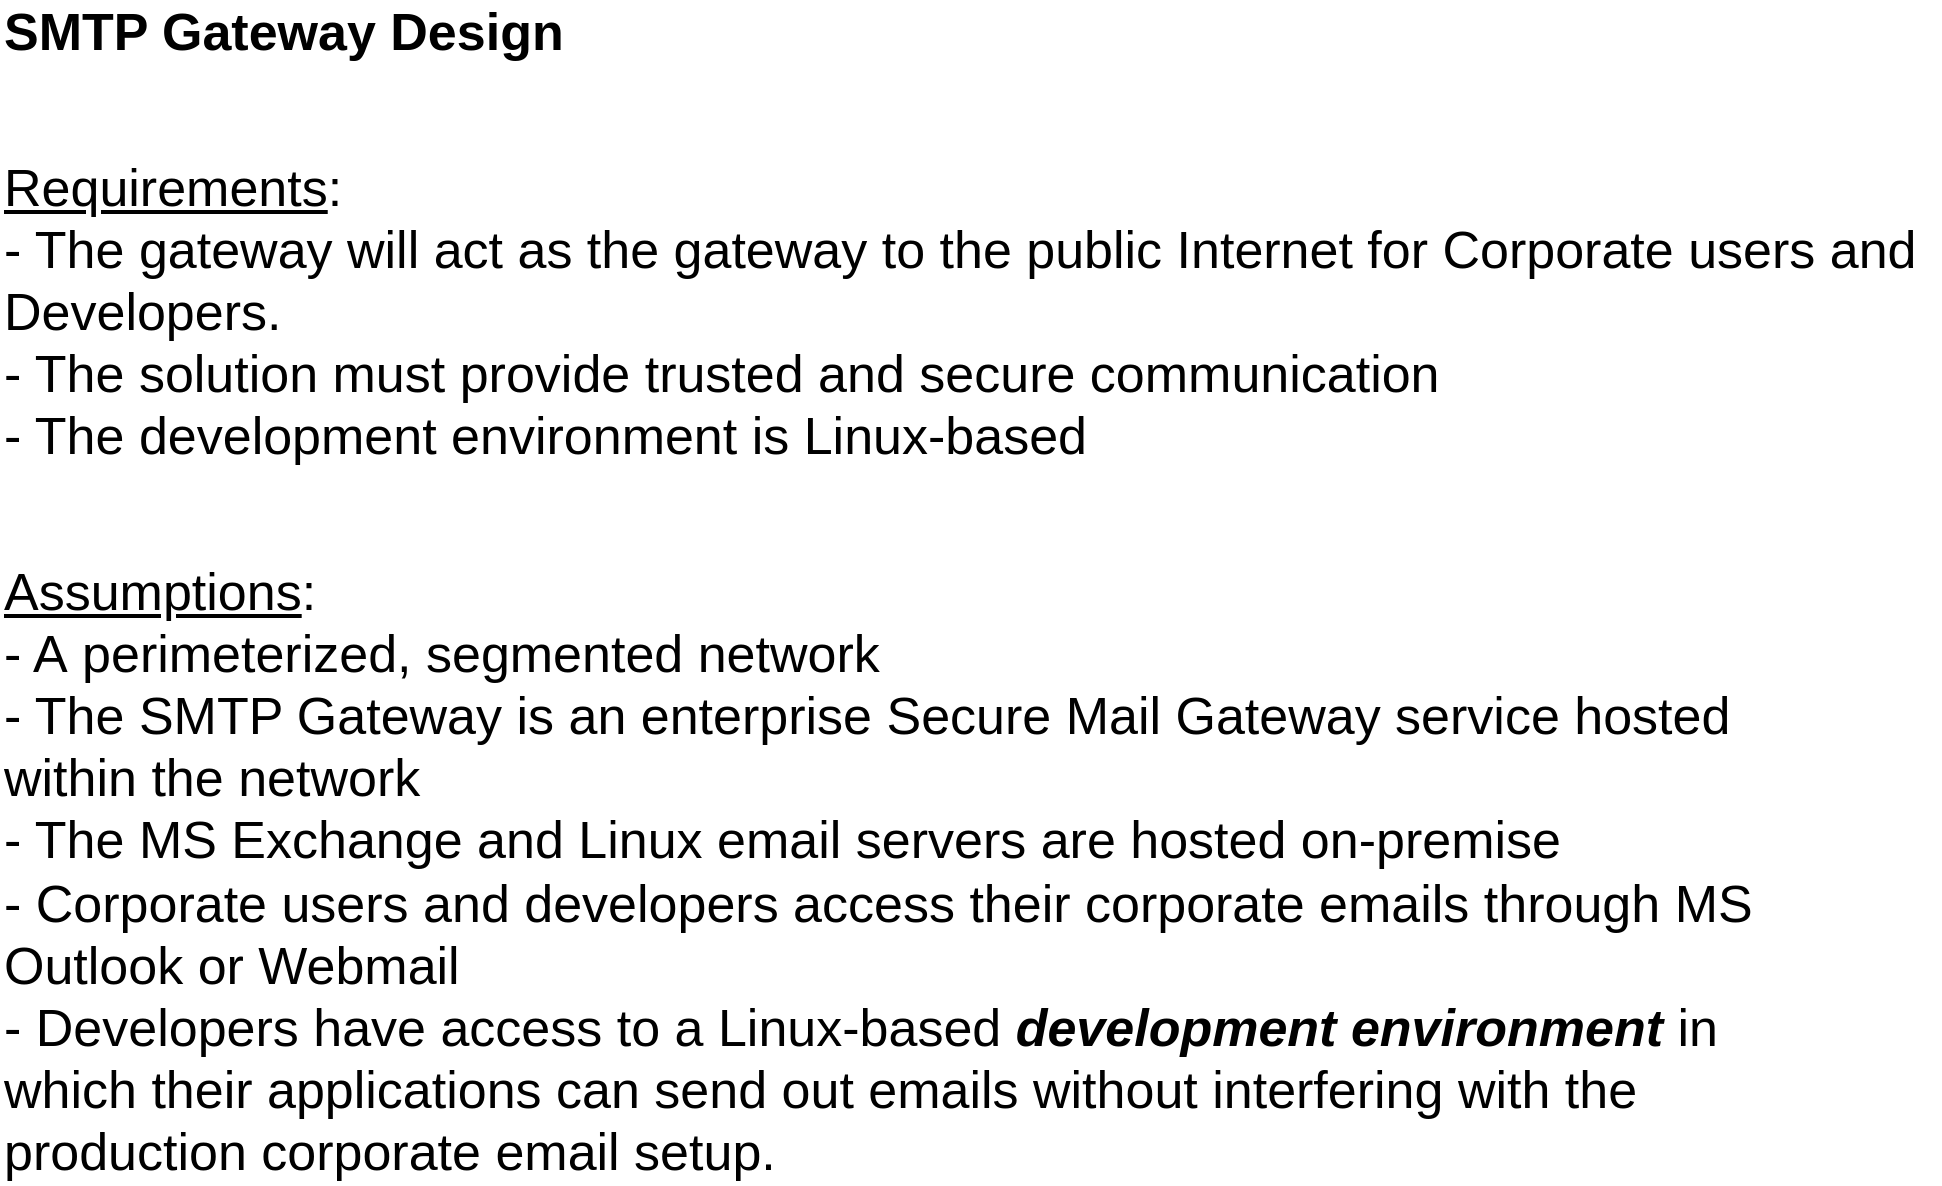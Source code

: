 <mxfile version="18.0.3" type="github" pages="4">
  <diagram id="jApyYVyt4Udr0EsSBP02" name="Requirements and Assumptions">
    <mxGraphModel dx="1092" dy="857" grid="1" gridSize="10" guides="1" tooltips="1" connect="1" arrows="1" fold="1" page="1" pageScale="1" pageWidth="1100" pageHeight="850" math="0" shadow="0">
      <root>
        <mxCell id="0" />
        <mxCell id="1" parent="0" />
        <mxCell id="baYjomSHSM_FDcd-nVYS-2" value="&lt;u&gt;Assumptions&lt;/u&gt;:&amp;nbsp;&lt;br&gt;&lt;div style=&quot;&quot;&gt;&lt;span style=&quot;background-color: initial;&quot;&gt;- A&lt;/span&gt;&lt;span style=&quot;background-color: initial;&quot;&gt;&amp;nbsp;perimeterized, segmented network&lt;/span&gt;&lt;/div&gt;&lt;div style=&quot;&quot;&gt;&lt;span style=&quot;background-color: initial;&quot;&gt;- The SMTP Gateway is an enterprise&amp;nbsp;Secure Mail Gateway service hosted within the network&lt;/span&gt;&lt;/div&gt;&lt;div style=&quot;&quot;&gt;&lt;span style=&quot;background-color: initial;&quot;&gt;- The MS Exchange and Linux email servers are hosted on-premise&lt;/span&gt;&lt;/div&gt;&lt;div style=&quot;&quot;&gt;&lt;span style=&quot;background-color: initial;&quot;&gt;- Corporate users and developers access their corporate emails through MS Outlook or Webmail&lt;/span&gt;&lt;/div&gt;&lt;div style=&quot;&quot;&gt;&lt;span style=&quot;background-color: initial;&quot;&gt;- Developers have access to a Linux-based&amp;nbsp;&lt;i&gt;&lt;b&gt;development&lt;/b&gt;&lt;/i&gt; &lt;i&gt;&lt;b&gt;environment&lt;/b&gt;&lt;/i&gt; in which their applications can send out emails without interfering with the production corporate email setup.&amp;nbsp;&lt;/span&gt;&lt;/div&gt;" style="text;html=1;strokeColor=none;fillColor=none;align=left;verticalAlign=middle;whiteSpace=wrap;rounded=0;fontSize=26;" parent="1" vertex="1">
          <mxGeometry x="110" y="470" width="920" height="30" as="geometry" />
        </mxCell>
        <mxCell id="EwzuFjVHpDKlOVMrmXMl-2" value="&lt;u&gt;Requirements&lt;/u&gt;:&amp;nbsp;&lt;br&gt;- The gateway will act as the gateway to the public Internet for Corporate users and Developers.&lt;br&gt;&lt;div style=&quot;&quot;&gt;&lt;span style=&quot;background-color: initial;&quot;&gt;- The solution must provide trusted and secure communication&lt;/span&gt;&lt;/div&gt;&lt;div style=&quot;&quot;&gt;&lt;span style=&quot;background-color: initial;&quot;&gt;- The development environment is Linux-based&lt;/span&gt;&lt;/div&gt;" style="text;html=1;strokeColor=none;fillColor=none;align=left;verticalAlign=middle;whiteSpace=wrap;rounded=0;fontSize=26;" parent="1" vertex="1">
          <mxGeometry x="110" y="190" width="970" height="30" as="geometry" />
        </mxCell>
        <mxCell id="EwzuFjVHpDKlOVMrmXMl-4" value="SMTP Gateway Design" style="text;html=1;strokeColor=none;fillColor=none;align=left;verticalAlign=middle;whiteSpace=wrap;rounded=0;fontSize=26;fontStyle=1" parent="1" vertex="1">
          <mxGeometry x="110" y="50" width="385" height="30" as="geometry" />
        </mxCell>
      </root>
    </mxGraphModel>
  </diagram>
  <diagram name="high level PROD" id="e3a06f82-3646-2815-327d-82caf3d4e204">
    <mxGraphModel dx="4763" dy="986" grid="1" gridSize="10" guides="1" tooltips="1" connect="1" arrows="1" fold="1" page="1" pageScale="1.5" pageWidth="1169" pageHeight="826" background="none" math="0" shadow="0">
      <root>
        <mxCell id="0" style=";html=1;" />
        <mxCell id="1" style=";html=1;" parent="0" />
        <mxCell id="MS2HTz0OU2uAcDuZDVn_-14" style="edgeStyle=orthogonalEdgeStyle;rounded=0;orthogonalLoop=1;jettySize=auto;html=1;endArrow=none;endFill=0;" parent="1" source="MS2HTz0OU2uAcDuZDVn_-1" target="MS2HTz0OU2uAcDuZDVn_-2" edge="1">
          <mxGeometry relative="1" as="geometry" />
        </mxCell>
        <mxCell id="MS2HTz0OU2uAcDuZDVn_-1" value="" style="verticalLabelPosition=bottom;sketch=0;aspect=fixed;html=1;verticalAlign=top;strokeColor=none;align=center;outlineConnect=0;shape=mxgraph.citrix.laptop_1;" parent="1" vertex="1">
          <mxGeometry x="-3260" y="106.5" width="70.91" height="60" as="geometry" />
        </mxCell>
        <mxCell id="MS2HTz0OU2uAcDuZDVn_-15" style="edgeStyle=orthogonalEdgeStyle;rounded=0;orthogonalLoop=1;jettySize=auto;html=1;endArrow=none;endFill=0;" parent="1" source="MS2HTz0OU2uAcDuZDVn_-2" target="MS2HTz0OU2uAcDuZDVn_-3" edge="1">
          <mxGeometry relative="1" as="geometry" />
        </mxCell>
        <mxCell id="MS2HTz0OU2uAcDuZDVn_-2" value="" style="verticalLabelPosition=bottom;sketch=0;aspect=fixed;html=1;verticalAlign=top;strokeColor=none;align=center;outlineConnect=0;shape=mxgraph.citrix.license_server;" parent="1" vertex="1">
          <mxGeometry x="-3130" y="107.5" width="45.89" height="60" as="geometry" />
        </mxCell>
        <mxCell id="MS2HTz0OU2uAcDuZDVn_-17" style="edgeStyle=orthogonalEdgeStyle;rounded=0;orthogonalLoop=1;jettySize=auto;html=1;endArrow=none;endFill=0;" parent="1" source="MS2HTz0OU2uAcDuZDVn_-3" target="-ZL5isNHjIAiVJMmVZmS-53" edge="1">
          <mxGeometry relative="1" as="geometry">
            <mxPoint x="-2631" y="136.5" as="targetPoint" />
          </mxGeometry>
        </mxCell>
        <mxCell id="MS2HTz0OU2uAcDuZDVn_-18" style="edgeStyle=orthogonalEdgeStyle;rounded=0;orthogonalLoop=1;jettySize=auto;html=1;endArrow=none;endFill=0;" parent="1" source="MS2HTz0OU2uAcDuZDVn_-3" edge="1">
          <mxGeometry relative="1" as="geometry">
            <mxPoint x="-2882.5" y="235" as="targetPoint" />
            <Array as="points">
              <mxPoint x="-2850" y="210" />
              <mxPoint x="-2882" y="210" />
            </Array>
          </mxGeometry>
        </mxCell>
        <mxCell id="MS2HTz0OU2uAcDuZDVn_-3" value="" style="verticalLabelPosition=bottom;sketch=0;aspect=fixed;html=1;verticalAlign=top;strokeColor=none;align=center;outlineConnect=0;shape=mxgraph.citrix.cloud;" parent="1" vertex="1">
          <mxGeometry x="-2940" y="90" width="145.56" height="95" as="geometry" />
        </mxCell>
        <mxCell id="MS2HTz0OU2uAcDuZDVn_-30" style="edgeStyle=orthogonalEdgeStyle;rounded=0;orthogonalLoop=1;jettySize=auto;html=1;fontSize=26;endArrow=none;endFill=0;" parent="1" target="MS2HTz0OU2uAcDuZDVn_-29" edge="1" source="MS2HTz0OU2uAcDuZDVn_-10">
          <mxGeometry relative="1" as="geometry">
            <mxPoint x="-2586.5" y="830" as="sourcePoint" />
            <Array as="points">
              <mxPoint x="-2402" y="850" />
            </Array>
          </mxGeometry>
        </mxCell>
        <mxCell id="7H05S1UKiUjH3dwWO2cs-3" value="MAPI" style="edgeLabel;html=1;align=center;verticalAlign=middle;resizable=0;points=[];fontSize=14;fontColor=#000000;" vertex="1" connectable="0" parent="MS2HTz0OU2uAcDuZDVn_-30">
          <mxGeometry x="-0.757" y="4" relative="1" as="geometry">
            <mxPoint x="-16" y="4" as="offset" />
          </mxGeometry>
        </mxCell>
        <mxCell id="MS2HTz0OU2uAcDuZDVn_-11" value="&lt;font style=&quot;font-size: 16px;&quot;&gt;&lt;b&gt;Secure Email Gateway&lt;/b&gt;&lt;/font&gt;" style="verticalLabelPosition=bottom;sketch=0;aspect=fixed;html=1;verticalAlign=top;strokeColor=none;align=center;outlineConnect=0;shape=mxgraph.citrix.license_server;" parent="1" vertex="1">
          <mxGeometry x="-2724.5" y="328" width="65" height="85" as="geometry" />
        </mxCell>
        <mxCell id="MS2HTz0OU2uAcDuZDVn_-23" value="&lt;font style=&quot;font-size: 26px;&quot;&gt;Internet&lt;/font&gt;" style="text;html=1;strokeColor=none;fillColor=none;align=center;verticalAlign=middle;whiteSpace=wrap;rounded=0;rotation=-40;" parent="1" vertex="1">
          <mxGeometry x="-3450" y="100" width="60" height="40" as="geometry" />
        </mxCell>
        <mxCell id="MS2HTz0OU2uAcDuZDVn_-24" value="&lt;font style=&quot;&quot;&gt;&lt;font style=&quot;font-size: 26px;&quot;&gt;DMZ 1&lt;/font&gt;&lt;br&gt;&lt;/font&gt;" style="text;html=1;strokeColor=none;fillColor=none;align=center;verticalAlign=middle;whiteSpace=wrap;rounded=0;rotation=-40;" parent="1" vertex="1">
          <mxGeometry x="-3460" y="579" width="60" height="40" as="geometry" />
        </mxCell>
        <mxCell id="MS2HTz0OU2uAcDuZDVn_-26" value="&lt;font style=&quot;&quot;&gt;&lt;span style=&quot;font-size: 26px;&quot;&gt;Trusted Zone&lt;/span&gt;&lt;br&gt;&lt;/font&gt;" style="text;html=1;strokeColor=none;fillColor=none;align=center;verticalAlign=middle;whiteSpace=wrap;rounded=0;rotation=-40;" parent="1" vertex="1">
          <mxGeometry x="-3440" y="813" width="60" height="40" as="geometry" />
        </mxCell>
        <mxCell id="7H05S1UKiUjH3dwWO2cs-1" style="edgeStyle=orthogonalEdgeStyle;rounded=0;orthogonalLoop=1;jettySize=auto;html=1;fontSize=16;fontColor=#000000;endArrow=none;endFill=0;strokeWidth=1;" edge="1" parent="1" source="MS2HTz0OU2uAcDuZDVn_-29" target="MS2HTz0OU2uAcDuZDVn_-10">
          <mxGeometry relative="1" as="geometry">
            <Array as="points">
              <mxPoint x="-2402" y="820" />
            </Array>
          </mxGeometry>
        </mxCell>
        <mxCell id="7H05S1UKiUjH3dwWO2cs-2" value="&lt;font style=&quot;font-size: 14px;&quot;&gt;HTTPS&lt;/font&gt;" style="edgeLabel;html=1;align=center;verticalAlign=middle;resizable=0;points=[];fontSize=16;fontColor=#000000;" vertex="1" connectable="0" parent="7H05S1UKiUjH3dwWO2cs-1">
          <mxGeometry x="0.473" y="3" relative="1" as="geometry">
            <mxPoint x="-52" as="offset" />
          </mxGeometry>
        </mxCell>
        <mxCell id="MS2HTz0OU2uAcDuZDVn_-29" value="" style="verticalLabelPosition=bottom;sketch=0;aspect=fixed;html=1;verticalAlign=top;strokeColor=none;align=center;outlineConnect=0;shape=mxgraph.citrix.firewall;fontSize=26;" parent="1" vertex="1">
          <mxGeometry x="-2440" y="650" width="75" height="93" as="geometry" />
        </mxCell>
        <mxCell id="L3Gks-NarPmathB13lwc-9" style="edgeStyle=orthogonalEdgeStyle;rounded=0;orthogonalLoop=1;jettySize=auto;html=1;fontSize=16;fontColor=#000000;endArrow=none;endFill=0;strokeWidth=1;" edge="1" parent="1" source="MS2HTz0OU2uAcDuZDVn_-42" target="MS2HTz0OU2uAcDuZDVn_-29">
          <mxGeometry relative="1" as="geometry">
            <Array as="points">
              <mxPoint x="-2290" y="960" />
              <mxPoint x="-2290" y="697" />
            </Array>
          </mxGeometry>
        </mxCell>
        <mxCell id="MS2HTz0OU2uAcDuZDVn_-42" value="" style="rounded=0;whiteSpace=wrap;html=1;fontSize=26;align=left;fillColor=#d5e8d4;strokeColor=#82b366;" parent="1" vertex="1">
          <mxGeometry x="-2117.45" y="949.38" width="310" height="60" as="geometry" />
        </mxCell>
        <mxCell id="MS2HTz0OU2uAcDuZDVn_-43" value="" style="verticalLabelPosition=bottom;sketch=0;aspect=fixed;html=1;verticalAlign=top;strokeColor=none;align=center;outlineConnect=0;shape=mxgraph.citrix.laptop_2;fontSize=26;" parent="1" vertex="1">
          <mxGeometry x="-2089.07" y="961.13" width="48.95" height="36.5" as="geometry" />
        </mxCell>
        <mxCell id="MS2HTz0OU2uAcDuZDVn_-44" value="" style="verticalLabelPosition=bottom;sketch=0;aspect=fixed;html=1;verticalAlign=top;strokeColor=none;align=center;outlineConnect=0;shape=mxgraph.citrix.laptop_2;fontSize=26;" parent="1" vertex="1">
          <mxGeometry x="-2019.07" y="962.88" width="48.95" height="36.5" as="geometry" />
        </mxCell>
        <mxCell id="MS2HTz0OU2uAcDuZDVn_-45" value="" style="verticalLabelPosition=bottom;sketch=0;aspect=fixed;html=1;verticalAlign=top;strokeColor=none;align=center;outlineConnect=0;shape=mxgraph.citrix.laptop_2;fontSize=26;" parent="1" vertex="1">
          <mxGeometry x="-1949.07" y="962.88" width="48.95" height="36.5" as="geometry" />
        </mxCell>
        <mxCell id="MS2HTz0OU2uAcDuZDVn_-46" value="" style="verticalLabelPosition=bottom;sketch=0;aspect=fixed;html=1;verticalAlign=top;strokeColor=none;align=center;outlineConnect=0;shape=mxgraph.citrix.laptop_2;fontSize=26;" parent="1" vertex="1">
          <mxGeometry x="-1879.07" y="962.88" width="48.95" height="36.5" as="geometry" />
        </mxCell>
        <mxCell id="MS2HTz0OU2uAcDuZDVn_-48" value="" style="verticalLabelPosition=bottom;sketch=0;aspect=fixed;html=1;verticalAlign=top;strokeColor=none;align=center;outlineConnect=0;shape=mxgraph.citrix.role_repeater;fillColor=#CCCCCC;gradientColor=#000000;gradientDirection=south;fontSize=26;" parent="1" vertex="1">
          <mxGeometry x="-2125.82" y="987.38" width="36.75" height="36.75" as="geometry" />
        </mxCell>
        <mxCell id="L3Gks-NarPmathB13lwc-8" style="edgeStyle=orthogonalEdgeStyle;rounded=0;orthogonalLoop=1;jettySize=auto;html=1;fontSize=16;fontColor=#000000;endArrow=none;endFill=0;strokeWidth=1;" edge="1" parent="1" source="MS2HTz0OU2uAcDuZDVn_-51" target="MS2HTz0OU2uAcDuZDVn_-29">
          <mxGeometry relative="1" as="geometry">
            <Array as="points">
              <mxPoint x="-2130" y="904" />
              <mxPoint x="-2130" y="850" />
              <mxPoint x="-2290" y="850" />
              <mxPoint x="-2290" y="697" />
            </Array>
          </mxGeometry>
        </mxCell>
        <mxCell id="MS2HTz0OU2uAcDuZDVn_-51" value="" style="rounded=0;whiteSpace=wrap;html=1;fontSize=26;align=left;fillColor=#d5e8d4;strokeColor=#82b366;" parent="1" vertex="1">
          <mxGeometry x="-2117.45" y="874.38" width="310" height="60" as="geometry" />
        </mxCell>
        <mxCell id="MS2HTz0OU2uAcDuZDVn_-52" value="" style="verticalLabelPosition=bottom;sketch=0;aspect=fixed;html=1;verticalAlign=top;strokeColor=none;align=center;outlineConnect=0;shape=mxgraph.citrix.laptop_2;fontSize=26;" parent="1" vertex="1">
          <mxGeometry x="-2097.45" y="886.13" width="48.95" height="36.5" as="geometry" />
        </mxCell>
        <mxCell id="MS2HTz0OU2uAcDuZDVn_-53" value="" style="verticalLabelPosition=bottom;sketch=0;aspect=fixed;html=1;verticalAlign=top;strokeColor=none;align=center;outlineConnect=0;shape=mxgraph.citrix.laptop_2;fontSize=26;" parent="1" vertex="1">
          <mxGeometry x="-2027.45" y="887.88" width="48.95" height="36.5" as="geometry" />
        </mxCell>
        <mxCell id="MS2HTz0OU2uAcDuZDVn_-54" value="" style="verticalLabelPosition=bottom;sketch=0;aspect=fixed;html=1;verticalAlign=top;strokeColor=none;align=center;outlineConnect=0;shape=mxgraph.citrix.laptop_2;fontSize=26;" parent="1" vertex="1">
          <mxGeometry x="-1957.45" y="887.88" width="48.95" height="36.5" as="geometry" />
        </mxCell>
        <mxCell id="MS2HTz0OU2uAcDuZDVn_-55" value="" style="verticalLabelPosition=bottom;sketch=0;aspect=fixed;html=1;verticalAlign=top;strokeColor=none;align=center;outlineConnect=0;shape=mxgraph.citrix.laptop_2;fontSize=26;" parent="1" vertex="1">
          <mxGeometry x="-1887.45" y="887.88" width="48.95" height="36.5" as="geometry" />
        </mxCell>
        <mxCell id="MS2HTz0OU2uAcDuZDVn_-61" value="Corporate Network" style="verticalLabelPosition=bottom;sketch=0;aspect=fixed;html=1;verticalAlign=top;strokeColor=none;align=center;outlineConnect=0;shape=mxgraph.citrix.site;fontSize=26;" parent="1" vertex="1">
          <mxGeometry x="-1999.53" y="530" width="74.16" height="70" as="geometry" />
        </mxCell>
        <mxCell id="-ZL5isNHjIAiVJMmVZmS-74" style="edgeStyle=orthogonalEdgeStyle;rounded=0;orthogonalLoop=1;jettySize=auto;html=1;fontSize=21;endArrow=none;endFill=0;strokeWidth=1;" parent="1" target="-ZL5isNHjIAiVJMmVZmS-68" edge="1">
          <mxGeometry relative="1" as="geometry">
            <mxPoint x="-2750" y="848.3" as="sourcePoint" />
          </mxGeometry>
        </mxCell>
        <mxCell id="HjmneazlSj1odOkmcWlp-2" style="edgeStyle=orthogonalEdgeStyle;rounded=0;orthogonalLoop=1;jettySize=auto;html=1;fontSize=14;fontColor=#000000;endArrow=none;endFill=0;strokeWidth=1;" parent="1" source="MS2HTz0OU2uAcDuZDVn_-10" target="MS2HTz0OU2uAcDuZDVn_-27" edge="1">
          <mxGeometry relative="1" as="geometry" />
        </mxCell>
        <mxCell id="HjmneazlSj1odOkmcWlp-5" value="SMTPS" style="edgeLabel;html=1;align=center;verticalAlign=middle;resizable=0;points=[];fontSize=14;fontColor=#000000;" parent="HjmneazlSj1odOkmcWlp-2" vertex="1" connectable="0">
          <mxGeometry x="-0.788" y="1" relative="1" as="geometry">
            <mxPoint as="offset" />
          </mxGeometry>
        </mxCell>
        <mxCell id="MS2HTz0OU2uAcDuZDVn_-10" value="Exchange" style="verticalLabelPosition=bottom;sketch=0;aspect=fixed;html=1;verticalAlign=top;strokeColor=none;align=center;outlineConnect=0;shape=mxgraph.citrix.smtp_server;" parent="1" vertex="1">
          <mxGeometry x="-2700" y="790.5" width="76" height="92" as="geometry" />
        </mxCell>
        <mxCell id="-ZL5isNHjIAiVJMmVZmS-4" value="" style="endArrow=none;dashed=1;html=1;dashPattern=1 3;strokeWidth=4;rounded=0;fontSize=12;fillColor=#d80073;strokeColor=#A50040;" parent="1" edge="1">
          <mxGeometry width="50" height="50" relative="1" as="geometry">
            <mxPoint x="-3470" y="268" as="sourcePoint" />
            <mxPoint x="-2450" y="268" as="targetPoint" />
          </mxGeometry>
        </mxCell>
        <mxCell id="-ZL5isNHjIAiVJMmVZmS-61" style="edgeStyle=orthogonalEdgeStyle;rounded=0;orthogonalLoop=1;jettySize=auto;html=1;fontSize=12;endArrow=none;endFill=0;strokeWidth=1;" parent="1" source="MS2HTz0OU2uAcDuZDVn_-5" target="MS2HTz0OU2uAcDuZDVn_-11" edge="1">
          <mxGeometry relative="1" as="geometry" />
        </mxCell>
        <mxCell id="EidLaiFyTw0n2LER88-Q-2" value="SMTPS" style="edgeLabel;html=1;align=center;verticalAlign=middle;resizable=0;points=[];fontSize=14;fontColor=#000000;" parent="-ZL5isNHjIAiVJMmVZmS-61" vertex="1" connectable="0">
          <mxGeometry x="0.857" y="-1" relative="1" as="geometry">
            <mxPoint x="-11" y="-1" as="offset" />
          </mxGeometry>
        </mxCell>
        <mxCell id="MS2HTz0OU2uAcDuZDVn_-5" value="Internet Firewall" style="verticalLabelPosition=bottom;sketch=0;aspect=fixed;html=1;verticalAlign=top;strokeColor=none;align=center;outlineConnect=0;shape=mxgraph.citrix.firewall;" parent="1" vertex="1">
          <mxGeometry x="-2910" y="235" width="75" height="93" as="geometry" />
        </mxCell>
        <mxCell id="-ZL5isNHjIAiVJMmVZmS-5" value="" style="endArrow=none;dashed=1;html=1;dashPattern=1 3;strokeWidth=4;rounded=0;fontSize=12;fillColor=#d80073;strokeColor=#A50040;" parent="1" edge="1">
          <mxGeometry width="50" height="50" relative="1" as="geometry">
            <mxPoint x="-3469.5" y="697" as="sourcePoint" />
            <mxPoint x="-2449.5" y="697" as="targetPoint" />
          </mxGeometry>
        </mxCell>
        <mxCell id="HjmneazlSj1odOkmcWlp-4" style="edgeStyle=orthogonalEdgeStyle;rounded=0;orthogonalLoop=1;jettySize=auto;html=1;fontSize=14;fontColor=#000000;endArrow=none;endFill=0;strokeWidth=1;" parent="1" source="MS2HTz0OU2uAcDuZDVn_-27" target="-ZL5isNHjIAiVJMmVZmS-56" edge="1">
          <mxGeometry relative="1" as="geometry" />
        </mxCell>
        <mxCell id="MS2HTz0OU2uAcDuZDVn_-27" value="" style="verticalLabelPosition=bottom;sketch=0;aspect=fixed;html=1;verticalAlign=top;strokeColor=none;align=center;outlineConnect=0;shape=mxgraph.citrix.firewall;" parent="1" vertex="1">
          <mxGeometry x="-2909" y="630" width="75" height="93" as="geometry" />
        </mxCell>
        <mxCell id="-ZL5isNHjIAiVJMmVZmS-6" value="" style="endArrow=none;dashed=1;html=1;dashPattern=1 3;strokeWidth=4;rounded=0;fontSize=12;fillColor=#d80073;strokeColor=#A50040;" parent="1" edge="1">
          <mxGeometry width="50" height="50" relative="1" as="geometry">
            <mxPoint x="-3480" y="960" as="sourcePoint" />
            <mxPoint x="-2450" y="960" as="targetPoint" />
          </mxGeometry>
        </mxCell>
        <mxCell id="-ZL5isNHjIAiVJMmVZmS-53" value="Public DNS" style="verticalLabelPosition=bottom;sketch=0;aspect=fixed;html=1;verticalAlign=top;strokeColor=none;align=center;outlineConnect=0;shape=mxgraph.citrix.dns_server;fontSize=12;" parent="1" vertex="1">
          <mxGeometry x="-2624" y="91.25" width="76.5" height="92.5" as="geometry" />
        </mxCell>
        <mxCell id="-ZL5isNHjIAiVJMmVZmS-54" value="" style="endArrow=none;dashed=1;html=1;dashPattern=1 3;strokeWidth=4;rounded=0;fontSize=12;fillColor=#d80073;strokeColor=#A50040;" parent="1" edge="1">
          <mxGeometry width="50" height="50" relative="1" as="geometry">
            <mxPoint x="-3470" y="483.25" as="sourcePoint" />
            <mxPoint x="-2450" y="483.25" as="targetPoint" />
          </mxGeometry>
        </mxCell>
        <mxCell id="-ZL5isNHjIAiVJMmVZmS-55" value="&lt;font style=&quot;&quot;&gt;&lt;font style=&quot;font-size: 26px;&quot;&gt;DMZ 0&lt;/font&gt;&lt;br&gt;&lt;/font&gt;" style="text;html=1;strokeColor=none;fillColor=none;align=center;verticalAlign=middle;whiteSpace=wrap;rounded=0;rotation=-40;" parent="1" vertex="1">
          <mxGeometry x="-3460" y="352.63" width="60" height="35.75" as="geometry" />
        </mxCell>
        <mxCell id="-ZL5isNHjIAiVJMmVZmS-60" style="edgeStyle=orthogonalEdgeStyle;rounded=0;orthogonalLoop=1;jettySize=auto;html=1;fontSize=12;endArrow=none;endFill=0;strokeWidth=1;" parent="1" source="-ZL5isNHjIAiVJMmVZmS-56" target="MS2HTz0OU2uAcDuZDVn_-11" edge="1">
          <mxGeometry relative="1" as="geometry">
            <Array as="points">
              <mxPoint x="-2872" y="390" />
            </Array>
          </mxGeometry>
        </mxCell>
        <mxCell id="-ZL5isNHjIAiVJMmVZmS-56" value="" style="verticalLabelPosition=bottom;sketch=0;aspect=fixed;html=1;verticalAlign=top;strokeColor=none;align=center;outlineConnect=0;shape=mxgraph.citrix.firewall;" parent="1" vertex="1">
          <mxGeometry x="-2910" y="447.75" width="75" height="93" as="geometry" />
        </mxCell>
        <mxCell id="-ZL5isNHjIAiVJMmVZmS-63" value="&lt;font style=&quot;&quot;&gt;&lt;b style=&quot;&quot;&gt;&lt;font style=&quot;font-size: 21px;&quot;&gt;DMZ 0&lt;/font&gt;&lt;/b&gt;&lt;span style=&quot;font-size: 18px;&quot;&gt;: Security and Content Filtering services, e.g. WAF, Secure Mail Gateway&lt;/span&gt;&lt;br&gt;&lt;font style=&quot;font-size: 21px;&quot;&gt;&lt;b&gt;DMZ 1&lt;/b&gt;&lt;/font&gt;&lt;span style=&quot;font-size: 18px;&quot;&gt;: Authn/Authz Appliances, e.g. Reverse Proxies, IDP&#39;s&lt;/span&gt;&lt;br&gt;&lt;b style=&quot;&quot;&gt;&lt;font style=&quot;font-size: 21px;&quot;&gt;TZ&lt;/font&gt;&lt;/b&gt;&lt;span style=&quot;font-size: 18px;&quot;&gt;: Trusted zone, e.g Web Servers, Mail Servers; strictly &lt;b&gt;&lt;i&gt;authenticated&lt;/i&gt;&lt;/b&gt; flows; specialized subdivisions are possible.&lt;br&gt;&lt;/span&gt;&lt;font style=&quot;font-size: 21px;&quot;&gt;&lt;b&gt;DZ&lt;/b&gt;&lt;/font&gt;&lt;font style=&quot;font-size: 18px;&quot;&gt;: Data Zone for databases and LDAP services&lt;/font&gt;&lt;br&gt;&lt;/font&gt;" style="text;html=1;strokeColor=none;fillColor=none;align=left;verticalAlign=middle;whiteSpace=wrap;rounded=0;fontSize=12;rotation=0;" parent="1" vertex="1">
          <mxGeometry x="-2350" y="250" width="590" height="30" as="geometry" />
        </mxCell>
        <mxCell id="-ZL5isNHjIAiVJMmVZmS-66" value="&lt;font style=&quot;&quot;&gt;&lt;span style=&quot;font-size: 26px;&quot;&gt;Data Zone&lt;/span&gt;&lt;br&gt;&lt;/font&gt;" style="text;html=1;strokeColor=none;fillColor=none;align=center;verticalAlign=middle;whiteSpace=wrap;rounded=0;rotation=-40;" parent="1" vertex="1">
          <mxGeometry x="-3440" y="1090" width="60" height="40" as="geometry" />
        </mxCell>
        <mxCell id="-ZL5isNHjIAiVJMmVZmS-75" style="edgeStyle=orthogonalEdgeStyle;rounded=0;orthogonalLoop=1;jettySize=auto;html=1;fontSize=21;endArrow=none;endFill=0;strokeWidth=1;" parent="1" source="-ZL5isNHjIAiVJMmVZmS-68" target="-ZL5isNHjIAiVJMmVZmS-77" edge="1">
          <mxGeometry relative="1" as="geometry">
            <mxPoint x="-2630" y="1080" as="targetPoint" />
            <Array as="points">
              <mxPoint x="-2861" y="1030" />
              <mxPoint x="-2720" y="1030" />
            </Array>
          </mxGeometry>
        </mxCell>
        <mxCell id="HjmneazlSj1odOkmcWlp-6" value="3569" style="edgeLabel;html=1;align=center;verticalAlign=middle;resizable=0;points=[];fontSize=14;fontColor=#000000;" parent="-ZL5isNHjIAiVJMmVZmS-75" vertex="1" connectable="0">
          <mxGeometry x="0.173" y="3" relative="1" as="geometry">
            <mxPoint x="44" y="33" as="offset" />
          </mxGeometry>
        </mxCell>
        <mxCell id="-ZL5isNHjIAiVJMmVZmS-68" value="" style="verticalLabelPosition=bottom;sketch=0;aspect=fixed;html=1;verticalAlign=top;strokeColor=none;align=center;outlineConnect=0;shape=mxgraph.citrix.firewall;" parent="1" vertex="1">
          <mxGeometry x="-2899" y="902.75" width="75" height="93" as="geometry" />
        </mxCell>
        <mxCell id="-ZL5isNHjIAiVJMmVZmS-77" value="AD" style="verticalLabelPosition=bottom;sketch=0;aspect=fixed;html=1;verticalAlign=top;strokeColor=none;align=center;outlineConnect=0;shape=mxgraph.citrix.database_server;fontSize=21;" parent="1" vertex="1">
          <mxGeometry x="-2732" y="1070" width="80" height="90" as="geometry" />
        </mxCell>
        <mxCell id="-ZL5isNHjIAiVJMmVZmS-80" value="Production" style="text;html=1;strokeColor=none;fillColor=none;align=center;verticalAlign=middle;whiteSpace=wrap;rounded=0;fontSize=45;fontColor=#FF0000;" parent="1" vertex="1">
          <mxGeometry x="-2140" y="40" width="60" height="30" as="geometry" />
        </mxCell>
        <mxCell id="qslBiHPvFCz3kHwW0v_K-1" value="" style="verticalLabelPosition=bottom;sketch=0;aspect=fixed;html=1;verticalAlign=top;strokeColor=none;align=center;outlineConnect=0;shape=mxgraph.citrix.firewall;fontSize=26;" parent="1" vertex="1">
          <mxGeometry x="-2440" y="437" width="75" height="93" as="geometry" />
        </mxCell>
        <mxCell id="yor0srDy2hJoe93dbZHR-1" value="" style="verticalLabelPosition=bottom;sketch=0;aspect=fixed;html=1;verticalAlign=top;strokeColor=none;align=center;outlineConnect=0;shape=mxgraph.citrix.firewall;fontSize=26;" parent="1" vertex="1">
          <mxGeometry x="-2440" y="920" width="75" height="93" as="geometry" />
        </mxCell>
        <mxCell id="L3Gks-NarPmathB13lwc-7" style="edgeStyle=orthogonalEdgeStyle;rounded=0;orthogonalLoop=1;jettySize=auto;html=1;fontSize=16;fontColor=#000000;endArrow=none;endFill=0;strokeWidth=1;" edge="1" parent="1" source="L3Gks-NarPmathB13lwc-2">
          <mxGeometry relative="1" as="geometry">
            <mxPoint x="-2360" y="700" as="targetPoint" />
            <Array as="points">
              <mxPoint x="-2290" y="773" />
              <mxPoint x="-2290" y="700" />
            </Array>
          </mxGeometry>
        </mxCell>
        <mxCell id="L3Gks-NarPmathB13lwc-2" value="" style="rounded=0;whiteSpace=wrap;html=1;fontSize=26;align=left;fillColor=#d5e8d4;strokeColor=#82b366;" vertex="1" parent="1">
          <mxGeometry x="-2121.63" y="743" width="310" height="60" as="geometry" />
        </mxCell>
        <mxCell id="L3Gks-NarPmathB13lwc-3" value="" style="verticalLabelPosition=bottom;sketch=0;aspect=fixed;html=1;verticalAlign=top;strokeColor=none;align=center;outlineConnect=0;shape=mxgraph.citrix.laptop_2;fontSize=26;" vertex="1" parent="1">
          <mxGeometry x="-2101.63" y="754.75" width="48.95" height="36.5" as="geometry" />
        </mxCell>
        <mxCell id="L3Gks-NarPmathB13lwc-4" value="" style="verticalLabelPosition=bottom;sketch=0;aspect=fixed;html=1;verticalAlign=top;strokeColor=none;align=center;outlineConnect=0;shape=mxgraph.citrix.laptop_2;fontSize=26;" vertex="1" parent="1">
          <mxGeometry x="-2031.63" y="756.5" width="48.95" height="36.5" as="geometry" />
        </mxCell>
        <mxCell id="L3Gks-NarPmathB13lwc-5" value="" style="verticalLabelPosition=bottom;sketch=0;aspect=fixed;html=1;verticalAlign=top;strokeColor=none;align=center;outlineConnect=0;shape=mxgraph.citrix.laptop_2;fontSize=26;" vertex="1" parent="1">
          <mxGeometry x="-1961.63" y="756.5" width="48.95" height="36.5" as="geometry" />
        </mxCell>
        <mxCell id="L3Gks-NarPmathB13lwc-6" value="" style="verticalLabelPosition=bottom;sketch=0;aspect=fixed;html=1;verticalAlign=top;strokeColor=none;align=center;outlineConnect=0;shape=mxgraph.citrix.laptop_2;fontSize=26;" vertex="1" parent="1">
          <mxGeometry x="-1891.63" y="756.5" width="48.95" height="36.5" as="geometry" />
        </mxCell>
        <mxCell id="L3Gks-NarPmathB13lwc-10" value="Developers" style="text;html=1;strokeColor=none;fillColor=none;align=center;verticalAlign=middle;whiteSpace=wrap;rounded=0;fontSize=16;fontColor=#000000;" vertex="1" parent="1">
          <mxGeometry x="-1871.63" y="713" width="60" height="30" as="geometry" />
        </mxCell>
        <mxCell id="SHzqYnsoDPhj9tm4-5ee-2" value="Corporate" style="text;html=1;strokeColor=none;fillColor=none;align=center;verticalAlign=middle;whiteSpace=wrap;rounded=0;fontSize=16;fontColor=#000000;" vertex="1" parent="1">
          <mxGeometry x="-1879.07" y="844.38" width="60" height="30" as="geometry" />
        </mxCell>
      </root>
    </mxGraphModel>
  </diagram>
  <diagram name="high level DEV" id="sB-gzQ24y7XR0osAuDt7">
    <mxGraphModel dx="4763" dy="986" grid="1" gridSize="10" guides="1" tooltips="1" connect="1" arrows="1" fold="1" page="1" pageScale="1.5" pageWidth="1169" pageHeight="826" background="none" math="0" shadow="0">
      <root>
        <mxCell id="ZP6E8Msi36bvybZyYE74-0" style=";html=1;" />
        <mxCell id="ZP6E8Msi36bvybZyYE74-1" style=";html=1;" parent="ZP6E8Msi36bvybZyYE74-0" />
        <mxCell id="ZP6E8Msi36bvybZyYE74-2" style="edgeStyle=orthogonalEdgeStyle;rounded=0;orthogonalLoop=1;jettySize=auto;html=1;endArrow=none;endFill=0;" parent="ZP6E8Msi36bvybZyYE74-1" source="ZP6E8Msi36bvybZyYE74-3" target="ZP6E8Msi36bvybZyYE74-5" edge="1">
          <mxGeometry relative="1" as="geometry" />
        </mxCell>
        <mxCell id="ZP6E8Msi36bvybZyYE74-3" value="" style="verticalLabelPosition=bottom;sketch=0;aspect=fixed;html=1;verticalAlign=top;strokeColor=none;align=center;outlineConnect=0;shape=mxgraph.citrix.laptop_1;" parent="ZP6E8Msi36bvybZyYE74-1" vertex="1">
          <mxGeometry x="-3270" y="107.5" width="70.91" height="60" as="geometry" />
        </mxCell>
        <mxCell id="ZP6E8Msi36bvybZyYE74-4" style="edgeStyle=orthogonalEdgeStyle;rounded=0;orthogonalLoop=1;jettySize=auto;html=1;endArrow=none;endFill=0;" parent="ZP6E8Msi36bvybZyYE74-1" source="ZP6E8Msi36bvybZyYE74-5" target="ZP6E8Msi36bvybZyYE74-8" edge="1">
          <mxGeometry relative="1" as="geometry" />
        </mxCell>
        <mxCell id="ZP6E8Msi36bvybZyYE74-5" value="" style="verticalLabelPosition=bottom;sketch=0;aspect=fixed;html=1;verticalAlign=top;strokeColor=none;align=center;outlineConnect=0;shape=mxgraph.citrix.license_server;" parent="ZP6E8Msi36bvybZyYE74-1" vertex="1">
          <mxGeometry x="-3130" y="107.5" width="45.89" height="60" as="geometry" />
        </mxCell>
        <mxCell id="ZP6E8Msi36bvybZyYE74-6" style="edgeStyle=orthogonalEdgeStyle;rounded=0;orthogonalLoop=1;jettySize=auto;html=1;endArrow=none;endFill=0;" parent="ZP6E8Msi36bvybZyYE74-1" source="ZP6E8Msi36bvybZyYE74-8" target="ZP6E8Msi36bvybZyYE74-40" edge="1">
          <mxGeometry relative="1" as="geometry">
            <mxPoint x="-2631" y="136.5" as="targetPoint" />
          </mxGeometry>
        </mxCell>
        <mxCell id="ZP6E8Msi36bvybZyYE74-8" value="" style="verticalLabelPosition=bottom;sketch=0;aspect=fixed;html=1;verticalAlign=top;strokeColor=none;align=center;outlineConnect=0;shape=mxgraph.citrix.cloud;" parent="ZP6E8Msi36bvybZyYE74-1" vertex="1">
          <mxGeometry x="-2940" y="90" width="145.56" height="95" as="geometry" />
        </mxCell>
        <mxCell id="ZP6E8Msi36bvybZyYE74-9" style="edgeStyle=orthogonalEdgeStyle;rounded=0;orthogonalLoop=1;jettySize=auto;html=1;endArrow=none;endFill=0;" parent="ZP6E8Msi36bvybZyYE74-1" source="ZP6E8Msi36bvybZyYE74-44" target="ZP6E8Msi36bvybZyYE74-33" edge="1">
          <mxGeometry relative="1" as="geometry">
            <mxPoint x="-2692" y="447.75" as="sourcePoint" />
            <Array as="points">
              <mxPoint x="-2860" y="837" />
            </Array>
          </mxGeometry>
        </mxCell>
        <mxCell id="vDBwevDJQfiuDSJaTTQ6-1" value="SMTPS" style="edgeLabel;html=1;align=center;verticalAlign=middle;resizable=0;points=[];fontSize=14;fontColor=#000000;" parent="ZP6E8Msi36bvybZyYE74-9" vertex="1" connectable="0">
          <mxGeometry x="0.873" y="-4" relative="1" as="geometry">
            <mxPoint as="offset" />
          </mxGeometry>
        </mxCell>
        <mxCell id="ZP6E8Msi36bvybZyYE74-10" style="edgeStyle=orthogonalEdgeStyle;rounded=0;orthogonalLoop=1;jettySize=auto;html=1;fontSize=26;endArrow=none;endFill=0;" parent="ZP6E8Msi36bvybZyYE74-1" source="ZP6E8Msi36bvybZyYE74-33" target="ZP6E8Msi36bvybZyYE74-15" edge="1">
          <mxGeometry relative="1" as="geometry">
            <mxPoint x="-3050" y="850" as="sourcePoint" />
            <Array as="points">
              <mxPoint x="-2382" y="850" />
            </Array>
          </mxGeometry>
        </mxCell>
        <mxCell id="v7URF9XP5bFr2kX78uGs-0" style="edgeStyle=orthogonalEdgeStyle;rounded=0;orthogonalLoop=1;jettySize=auto;html=1;fontSize=16;fontColor=#000000;endArrow=classic;endFill=1;strokeWidth=1;" edge="1" parent="ZP6E8Msi36bvybZyYE74-1" source="ZP6E8Msi36bvybZyYE74-11" target="ZP6E8Msi36bvybZyYE74-36">
          <mxGeometry relative="1" as="geometry">
            <Array as="points">
              <mxPoint x="-2872" y="350" />
            </Array>
          </mxGeometry>
        </mxCell>
        <mxCell id="ZP6E8Msi36bvybZyYE74-11" value="&lt;font style=&quot;font-size: 16px;&quot;&gt;&lt;b&gt;DEV Secure Email Gateway&lt;/b&gt;&lt;/font&gt;" style="verticalLabelPosition=bottom;sketch=0;aspect=fixed;html=1;verticalAlign=top;strokeColor=none;align=center;outlineConnect=0;shape=mxgraph.citrix.license_server;" parent="ZP6E8Msi36bvybZyYE74-1" vertex="1">
          <mxGeometry x="-3070" y="328.01" width="65" height="85" as="geometry" />
        </mxCell>
        <mxCell id="ZP6E8Msi36bvybZyYE74-12" value="&lt;font style=&quot;font-size: 26px;&quot;&gt;Internet&lt;/font&gt;" style="text;html=1;strokeColor=none;fillColor=none;align=center;verticalAlign=middle;whiteSpace=wrap;rounded=0;rotation=-40;" parent="ZP6E8Msi36bvybZyYE74-1" vertex="1">
          <mxGeometry x="-3450" y="100" width="60" height="40" as="geometry" />
        </mxCell>
        <mxCell id="ZP6E8Msi36bvybZyYE74-13" value="&lt;font style=&quot;&quot;&gt;&lt;font style=&quot;font-size: 26px;&quot;&gt;DMZ 1&lt;/font&gt;&lt;br&gt;&lt;/font&gt;" style="text;html=1;strokeColor=none;fillColor=none;align=center;verticalAlign=middle;whiteSpace=wrap;rounded=0;rotation=-40;" parent="ZP6E8Msi36bvybZyYE74-1" vertex="1">
          <mxGeometry x="-3460" y="579" width="60" height="40" as="geometry" />
        </mxCell>
        <mxCell id="ZP6E8Msi36bvybZyYE74-14" value="&lt;font style=&quot;&quot;&gt;&lt;span style=&quot;font-size: 26px;&quot;&gt;Trusted Zone&lt;/span&gt;&lt;br&gt;&lt;/font&gt;" style="text;html=1;strokeColor=none;fillColor=none;align=center;verticalAlign=middle;whiteSpace=wrap;rounded=0;rotation=-40;" parent="ZP6E8Msi36bvybZyYE74-1" vertex="1">
          <mxGeometry x="-3440" y="813" width="60" height="40" as="geometry" />
        </mxCell>
        <mxCell id="ZP6E8Msi36bvybZyYE74-15" value="" style="verticalLabelPosition=bottom;sketch=0;aspect=fixed;html=1;verticalAlign=top;strokeColor=none;align=center;outlineConnect=0;shape=mxgraph.citrix.firewall;fontSize=26;" parent="ZP6E8Msi36bvybZyYE74-1" vertex="1">
          <mxGeometry x="-2450" y="647" width="75" height="93" as="geometry" />
        </mxCell>
        <mxCell id="ZP6E8Msi36bvybZyYE74-16" value="" style="rounded=0;whiteSpace=wrap;html=1;fontSize=26;align=left;fillColor=#d5e8d4;strokeColor=#82b366;" parent="ZP6E8Msi36bvybZyYE74-1" vertex="1">
          <mxGeometry x="-2131.63" y="935" width="310" height="60" as="geometry" />
        </mxCell>
        <mxCell id="ZP6E8Msi36bvybZyYE74-17" value="" style="verticalLabelPosition=bottom;sketch=0;aspect=fixed;html=1;verticalAlign=top;strokeColor=none;align=center;outlineConnect=0;shape=mxgraph.citrix.laptop_2;fontSize=26;" parent="ZP6E8Msi36bvybZyYE74-1" vertex="1">
          <mxGeometry x="-2103.25" y="946.75" width="48.95" height="36.5" as="geometry" />
        </mxCell>
        <mxCell id="ZP6E8Msi36bvybZyYE74-18" value="" style="verticalLabelPosition=bottom;sketch=0;aspect=fixed;html=1;verticalAlign=top;strokeColor=none;align=center;outlineConnect=0;shape=mxgraph.citrix.laptop_2;fontSize=26;" parent="ZP6E8Msi36bvybZyYE74-1" vertex="1">
          <mxGeometry x="-2033.25" y="948.5" width="48.95" height="36.5" as="geometry" />
        </mxCell>
        <mxCell id="ZP6E8Msi36bvybZyYE74-19" value="" style="verticalLabelPosition=bottom;sketch=0;aspect=fixed;html=1;verticalAlign=top;strokeColor=none;align=center;outlineConnect=0;shape=mxgraph.citrix.laptop_2;fontSize=26;" parent="ZP6E8Msi36bvybZyYE74-1" vertex="1">
          <mxGeometry x="-1963.25" y="948.5" width="48.95" height="36.5" as="geometry" />
        </mxCell>
        <mxCell id="ZP6E8Msi36bvybZyYE74-20" value="" style="verticalLabelPosition=bottom;sketch=0;aspect=fixed;html=1;verticalAlign=top;strokeColor=none;align=center;outlineConnect=0;shape=mxgraph.citrix.laptop_2;fontSize=26;" parent="ZP6E8Msi36bvybZyYE74-1" vertex="1">
          <mxGeometry x="-1893.25" y="948.5" width="48.95" height="36.5" as="geometry" />
        </mxCell>
        <mxCell id="ZP6E8Msi36bvybZyYE74-22" value="" style="verticalLabelPosition=bottom;sketch=0;aspect=fixed;html=1;verticalAlign=top;strokeColor=none;align=center;outlineConnect=0;shape=mxgraph.citrix.role_repeater;fillColor=#CCCCCC;gradientColor=#000000;gradientDirection=south;fontSize=26;" parent="ZP6E8Msi36bvybZyYE74-1" vertex="1">
          <mxGeometry x="-2140" y="973" width="36.75" height="36.75" as="geometry" />
        </mxCell>
        <mxCell id="quEMIyfFlBkm5J6FRyJu-0" style="edgeStyle=orthogonalEdgeStyle;rounded=0;orthogonalLoop=1;jettySize=auto;html=1;fontSize=16;fontColor=#000000;endArrow=none;endFill=0;strokeWidth=1;" edge="1" parent="ZP6E8Msi36bvybZyYE74-1" source="ZP6E8Msi36bvybZyYE74-24" target="ZP6E8Msi36bvybZyYE74-15">
          <mxGeometry relative="1" as="geometry">
            <Array as="points">
              <mxPoint x="-2340" y="890" />
              <mxPoint x="-2340" y="694" />
            </Array>
          </mxGeometry>
        </mxCell>
        <mxCell id="ZP6E8Msi36bvybZyYE74-24" value="" style="rounded=0;whiteSpace=wrap;html=1;fontSize=26;align=left;fillColor=#d5e8d4;strokeColor=#82b366;" parent="ZP6E8Msi36bvybZyYE74-1" vertex="1">
          <mxGeometry x="-2131.63" y="860" width="310" height="60" as="geometry" />
        </mxCell>
        <mxCell id="ZP6E8Msi36bvybZyYE74-25" value="" style="verticalLabelPosition=bottom;sketch=0;aspect=fixed;html=1;verticalAlign=top;strokeColor=none;align=center;outlineConnect=0;shape=mxgraph.citrix.laptop_2;fontSize=26;" parent="ZP6E8Msi36bvybZyYE74-1" vertex="1">
          <mxGeometry x="-2111.63" y="871.75" width="48.95" height="36.5" as="geometry" />
        </mxCell>
        <mxCell id="ZP6E8Msi36bvybZyYE74-26" value="" style="verticalLabelPosition=bottom;sketch=0;aspect=fixed;html=1;verticalAlign=top;strokeColor=none;align=center;outlineConnect=0;shape=mxgraph.citrix.laptop_2;fontSize=26;" parent="ZP6E8Msi36bvybZyYE74-1" vertex="1">
          <mxGeometry x="-2041.63" y="873.5" width="48.95" height="36.5" as="geometry" />
        </mxCell>
        <mxCell id="ZP6E8Msi36bvybZyYE74-27" value="" style="verticalLabelPosition=bottom;sketch=0;aspect=fixed;html=1;verticalAlign=top;strokeColor=none;align=center;outlineConnect=0;shape=mxgraph.citrix.laptop_2;fontSize=26;" parent="ZP6E8Msi36bvybZyYE74-1" vertex="1">
          <mxGeometry x="-1971.63" y="873.5" width="48.95" height="36.5" as="geometry" />
        </mxCell>
        <mxCell id="ZP6E8Msi36bvybZyYE74-28" value="" style="verticalLabelPosition=bottom;sketch=0;aspect=fixed;html=1;verticalAlign=top;strokeColor=none;align=center;outlineConnect=0;shape=mxgraph.citrix.laptop_2;fontSize=26;" parent="ZP6E8Msi36bvybZyYE74-1" vertex="1">
          <mxGeometry x="-1901.63" y="873.5" width="48.95" height="36.5" as="geometry" />
        </mxCell>
        <mxCell id="ZP6E8Msi36bvybZyYE74-29" value="Corporate Network" style="verticalLabelPosition=bottom;sketch=0;aspect=fixed;html=1;verticalAlign=top;strokeColor=none;align=center;outlineConnect=0;shape=mxgraph.citrix.site;fontSize=26;" parent="ZP6E8Msi36bvybZyYE74-1" vertex="1">
          <mxGeometry x="-1992.68" y="430" width="74.16" height="70" as="geometry" />
        </mxCell>
        <mxCell id="ZP6E8Msi36bvybZyYE74-31" style="edgeStyle=orthogonalEdgeStyle;rounded=0;orthogonalLoop=1;jettySize=auto;html=1;fontSize=21;endArrow=none;endFill=0;strokeWidth=1;" parent="ZP6E8Msi36bvybZyYE74-1" source="ZP6E8Msi36bvybZyYE74-33" target="ZP6E8Msi36bvybZyYE74-49" edge="1">
          <mxGeometry relative="1" as="geometry">
            <mxPoint x="-3016.5" y="870" as="sourcePoint" />
            <Array as="points">
              <mxPoint x="-3092" y="870" />
              <mxPoint x="-2958" y="870" />
              <mxPoint x="-2958" y="949" />
            </Array>
          </mxGeometry>
        </mxCell>
        <mxCell id="ZP6E8Msi36bvybZyYE74-33" value="Linux mail server" style="verticalLabelPosition=bottom;sketch=0;aspect=fixed;html=1;verticalAlign=top;strokeColor=none;align=center;outlineConnect=0;shape=mxgraph.citrix.smtp_server;" parent="ZP6E8Msi36bvybZyYE74-1" vertex="1">
          <mxGeometry x="-3130" y="770" width="76" height="92" as="geometry" />
        </mxCell>
        <mxCell id="ZP6E8Msi36bvybZyYE74-34" value="" style="endArrow=none;dashed=1;html=1;dashPattern=1 3;strokeWidth=4;rounded=0;fontSize=12;fillColor=#d80073;strokeColor=#A50040;" parent="ZP6E8Msi36bvybZyYE74-1" edge="1">
          <mxGeometry width="50" height="50" relative="1" as="geometry">
            <mxPoint x="-3470" y="268" as="sourcePoint" />
            <mxPoint x="-2450" y="268" as="targetPoint" />
          </mxGeometry>
        </mxCell>
        <mxCell id="ZP6E8Msi36bvybZyYE74-35" style="edgeStyle=orthogonalEdgeStyle;rounded=0;orthogonalLoop=1;jettySize=auto;html=1;fontSize=12;endArrow=none;endFill=0;strokeWidth=1;" parent="ZP6E8Msi36bvybZyYE74-1" source="oAIUZhP5bazgCEgnIMyF-11" target="ZP6E8Msi36bvybZyYE74-11" edge="1">
          <mxGeometry relative="1" as="geometry">
            <Array as="points">
              <mxPoint x="-2412" y="370" />
            </Array>
          </mxGeometry>
        </mxCell>
        <mxCell id="vDBwevDJQfiuDSJaTTQ6-0" value="SMTPS" style="edgeLabel;html=1;align=center;verticalAlign=middle;resizable=0;points=[];fontSize=14;fontColor=#000000;" parent="ZP6E8Msi36bvybZyYE74-35" vertex="1" connectable="0">
          <mxGeometry x="0.29" relative="1" as="geometry">
            <mxPoint x="-205" y="1" as="offset" />
          </mxGeometry>
        </mxCell>
        <mxCell id="ZADCfNP-4naLGFSFoRWJ-0" style="edgeStyle=orthogonalEdgeStyle;rounded=0;orthogonalLoop=1;jettySize=auto;html=1;fontSize=16;fontColor=#000000;endArrow=classic;endFill=1;strokeWidth=1;" edge="1" parent="ZP6E8Msi36bvybZyYE74-1" source="ZP6E8Msi36bvybZyYE74-36" target="ZP6E8Msi36bvybZyYE74-8">
          <mxGeometry relative="1" as="geometry" />
        </mxCell>
        <mxCell id="ZP6E8Msi36bvybZyYE74-36" value="Internet Firewall" style="verticalLabelPosition=bottom;sketch=0;aspect=fixed;html=1;verticalAlign=top;strokeColor=none;align=center;outlineConnect=0;shape=mxgraph.citrix.firewall;" parent="ZP6E8Msi36bvybZyYE74-1" vertex="1">
          <mxGeometry x="-2910" y="230" width="75" height="93" as="geometry" />
        </mxCell>
        <mxCell id="ZP6E8Msi36bvybZyYE74-37" value="" style="endArrow=none;dashed=1;html=1;dashPattern=1 3;strokeWidth=4;rounded=0;fontSize=12;fillColor=#d80073;strokeColor=#A50040;" parent="ZP6E8Msi36bvybZyYE74-1" edge="1">
          <mxGeometry width="50" height="50" relative="1" as="geometry">
            <mxPoint x="-3469.5" y="697" as="sourcePoint" />
            <mxPoint x="-2449.5" y="697" as="targetPoint" />
          </mxGeometry>
        </mxCell>
        <mxCell id="ZP6E8Msi36bvybZyYE74-38" value="" style="verticalLabelPosition=bottom;sketch=0;aspect=fixed;html=1;verticalAlign=top;strokeColor=none;align=center;outlineConnect=0;shape=mxgraph.citrix.firewall;" parent="ZP6E8Msi36bvybZyYE74-1" vertex="1">
          <mxGeometry x="-2909" y="630" width="75" height="93" as="geometry" />
        </mxCell>
        <mxCell id="ZP6E8Msi36bvybZyYE74-39" value="" style="endArrow=none;dashed=1;html=1;dashPattern=1 3;strokeWidth=4;rounded=0;fontSize=12;fillColor=#d80073;strokeColor=#A50040;" parent="ZP6E8Msi36bvybZyYE74-1" edge="1">
          <mxGeometry width="50" height="50" relative="1" as="geometry">
            <mxPoint x="-3480" y="960" as="sourcePoint" />
            <mxPoint x="-2450" y="960" as="targetPoint" />
          </mxGeometry>
        </mxCell>
        <mxCell id="ZP6E8Msi36bvybZyYE74-40" value="" style="verticalLabelPosition=bottom;sketch=0;aspect=fixed;html=1;verticalAlign=top;strokeColor=none;align=center;outlineConnect=0;shape=mxgraph.citrix.dns_server;fontSize=12;" parent="ZP6E8Msi36bvybZyYE74-1" vertex="1">
          <mxGeometry x="-2624" y="91.25" width="76.5" height="92.5" as="geometry" />
        </mxCell>
        <mxCell id="ZP6E8Msi36bvybZyYE74-41" value="" style="endArrow=none;dashed=1;html=1;dashPattern=1 3;strokeWidth=4;rounded=0;fontSize=12;fillColor=#d80073;strokeColor=#A50040;" parent="ZP6E8Msi36bvybZyYE74-1" edge="1">
          <mxGeometry width="50" height="50" relative="1" as="geometry">
            <mxPoint x="-3470" y="483.25" as="sourcePoint" />
            <mxPoint x="-2450" y="483.25" as="targetPoint" />
          </mxGeometry>
        </mxCell>
        <mxCell id="ZP6E8Msi36bvybZyYE74-42" value="&lt;font style=&quot;&quot;&gt;&lt;font style=&quot;font-size: 26px;&quot;&gt;DMZ 0&lt;/font&gt;&lt;br&gt;&lt;/font&gt;" style="text;html=1;strokeColor=none;fillColor=none;align=center;verticalAlign=middle;whiteSpace=wrap;rounded=0;rotation=-40;" parent="ZP6E8Msi36bvybZyYE74-1" vertex="1">
          <mxGeometry x="-3460" y="352.63" width="60" height="35.75" as="geometry" />
        </mxCell>
        <mxCell id="ZP6E8Msi36bvybZyYE74-43" style="edgeStyle=orthogonalEdgeStyle;rounded=0;orthogonalLoop=1;jettySize=auto;html=1;fontSize=12;endArrow=none;endFill=0;strokeWidth=1;" parent="ZP6E8Msi36bvybZyYE74-1" source="ZP6E8Msi36bvybZyYE74-44" target="ZP6E8Msi36bvybZyYE74-11" edge="1">
          <mxGeometry relative="1" as="geometry">
            <Array as="points">
              <mxPoint x="-2872" y="390" />
            </Array>
          </mxGeometry>
        </mxCell>
        <mxCell id="ZP6E8Msi36bvybZyYE74-44" value="" style="verticalLabelPosition=bottom;sketch=0;aspect=fixed;html=1;verticalAlign=top;strokeColor=none;align=center;outlineConnect=0;shape=mxgraph.citrix.firewall;" parent="ZP6E8Msi36bvybZyYE74-1" vertex="1">
          <mxGeometry x="-2910" y="447.75" width="75" height="93" as="geometry" />
        </mxCell>
        <mxCell id="ZP6E8Msi36bvybZyYE74-46" value="&lt;font style=&quot;&quot;&gt;&lt;span style=&quot;font-size: 26px;&quot;&gt;Data Zone&lt;/span&gt;&lt;br&gt;&lt;/font&gt;" style="text;html=1;strokeColor=none;fillColor=none;align=center;verticalAlign=middle;whiteSpace=wrap;rounded=0;rotation=-40;" parent="ZP6E8Msi36bvybZyYE74-1" vertex="1">
          <mxGeometry x="-3440" y="1090" width="60" height="40" as="geometry" />
        </mxCell>
        <mxCell id="ZP6E8Msi36bvybZyYE74-47" value="LDAP" style="verticalLabelPosition=bottom;sketch=0;aspect=fixed;html=1;verticalAlign=top;strokeColor=none;align=center;outlineConnect=0;shape=mxgraph.citrix.database;fontSize=21;" parent="ZP6E8Msi36bvybZyYE74-1" vertex="1">
          <mxGeometry x="-3150" y="1110" width="42.5" height="50" as="geometry" />
        </mxCell>
        <mxCell id="ZP6E8Msi36bvybZyYE74-48" style="edgeStyle=orthogonalEdgeStyle;rounded=0;orthogonalLoop=1;jettySize=auto;html=1;fontSize=21;endArrow=none;endFill=0;strokeWidth=1;" parent="ZP6E8Msi36bvybZyYE74-1" source="ZP6E8Msi36bvybZyYE74-49" target="ZP6E8Msi36bvybZyYE74-47" edge="1">
          <mxGeometry relative="1" as="geometry">
            <mxPoint x="-2630" y="1080" as="targetPoint" />
            <Array as="points">
              <mxPoint x="-2861" y="1135" />
            </Array>
          </mxGeometry>
        </mxCell>
        <mxCell id="vDBwevDJQfiuDSJaTTQ6-2" value="LDAPS" style="edgeLabel;html=1;align=center;verticalAlign=middle;resizable=0;points=[];fontSize=14;fontColor=#000000;" parent="ZP6E8Msi36bvybZyYE74-48" vertex="1" connectable="0">
          <mxGeometry x="0.839" y="-3" relative="1" as="geometry">
            <mxPoint x="2" y="3" as="offset" />
          </mxGeometry>
        </mxCell>
        <mxCell id="ZP6E8Msi36bvybZyYE74-49" value="" style="verticalLabelPosition=bottom;sketch=0;aspect=fixed;html=1;verticalAlign=top;strokeColor=none;align=center;outlineConnect=0;shape=mxgraph.citrix.firewall;" parent="ZP6E8Msi36bvybZyYE74-1" vertex="1">
          <mxGeometry x="-2899" y="902.75" width="75" height="93" as="geometry" />
        </mxCell>
        <mxCell id="ZP6E8Msi36bvybZyYE74-51" value="Development" style="text;html=1;strokeColor=none;fillColor=none;align=center;verticalAlign=middle;whiteSpace=wrap;rounded=0;fontSize=45;fontColor=#FF0000;" parent="ZP6E8Msi36bvybZyYE74-1" vertex="1">
          <mxGeometry x="-2031.63" y="20" width="60" height="35" as="geometry" />
        </mxCell>
        <mxCell id="9XwcshRH32KGS7xFEsLu-0" style="edgeStyle=orthogonalEdgeStyle;rounded=0;orthogonalLoop=1;jettySize=auto;html=1;fontSize=16;fontColor=#000000;endArrow=none;endFill=0;strokeWidth=1;" edge="1" parent="ZP6E8Msi36bvybZyYE74-1" source="oAIUZhP5bazgCEgnIMyF-0" target="ZP6E8Msi36bvybZyYE74-15">
          <mxGeometry relative="1" as="geometry" />
        </mxCell>
        <mxCell id="oAIUZhP5bazgCEgnIMyF-0" value="" style="rounded=0;whiteSpace=wrap;html=1;fontSize=26;align=left;fillColor=#d5e8d4;strokeColor=#82b366;" parent="ZP6E8Msi36bvybZyYE74-1" vertex="1">
          <mxGeometry x="-2131.63" y="656.13" width="310" height="60" as="geometry" />
        </mxCell>
        <mxCell id="oAIUZhP5bazgCEgnIMyF-1" value="" style="verticalLabelPosition=bottom;sketch=0;aspect=fixed;html=1;verticalAlign=top;strokeColor=none;align=center;outlineConnect=0;shape=mxgraph.citrix.laptop_2;fontSize=26;" parent="ZP6E8Msi36bvybZyYE74-1" vertex="1">
          <mxGeometry x="-2100" y="670.3" width="45.7" height="34.08" as="geometry" />
        </mxCell>
        <mxCell id="oAIUZhP5bazgCEgnIMyF-2" value="" style="verticalLabelPosition=bottom;sketch=0;aspect=fixed;html=1;verticalAlign=top;strokeColor=none;align=center;outlineConnect=0;shape=mxgraph.citrix.laptop_2;fontSize=26;" parent="ZP6E8Msi36bvybZyYE74-1" vertex="1">
          <mxGeometry x="-2033.25" y="669.63" width="48.95" height="36.5" as="geometry" />
        </mxCell>
        <mxCell id="oAIUZhP5bazgCEgnIMyF-3" value="" style="verticalLabelPosition=bottom;sketch=0;aspect=fixed;html=1;verticalAlign=top;strokeColor=none;align=center;outlineConnect=0;shape=mxgraph.citrix.laptop_2;fontSize=26;" parent="ZP6E8Msi36bvybZyYE74-1" vertex="1">
          <mxGeometry x="-1963.25" y="669.63" width="48.95" height="36.5" as="geometry" />
        </mxCell>
        <mxCell id="oAIUZhP5bazgCEgnIMyF-4" value="" style="verticalLabelPosition=bottom;sketch=0;aspect=fixed;html=1;verticalAlign=top;strokeColor=none;align=center;outlineConnect=0;shape=mxgraph.citrix.laptop_2;fontSize=26;" parent="ZP6E8Msi36bvybZyYE74-1" vertex="1">
          <mxGeometry x="-1893.25" y="669.63" width="48.95" height="36.5" as="geometry" />
        </mxCell>
        <mxCell id="oAIUZhP5bazgCEgnIMyF-12" style="edgeStyle=orthogonalEdgeStyle;rounded=0;orthogonalLoop=1;jettySize=auto;html=1;fontSize=45;fontColor=#FF0000;endArrow=none;endFill=0;strokeWidth=1;" parent="ZP6E8Msi36bvybZyYE74-1" source="oAIUZhP5bazgCEgnIMyF-6" target="oAIUZhP5bazgCEgnIMyF-11" edge="1">
          <mxGeometry relative="1" as="geometry">
            <Array as="points">
              <mxPoint x="-2310" y="617" />
              <mxPoint x="-2310" y="267" />
            </Array>
          </mxGeometry>
        </mxCell>
        <mxCell id="oAIUZhP5bazgCEgnIMyF-6" value="" style="rounded=0;whiteSpace=wrap;html=1;fontSize=26;align=left;fillColor=#d5e8d4;strokeColor=#82b366;" parent="ZP6E8Msi36bvybZyYE74-1" vertex="1">
          <mxGeometry x="-2131.63" y="587" width="310" height="60" as="geometry" />
        </mxCell>
        <mxCell id="oAIUZhP5bazgCEgnIMyF-7" value="" style="verticalLabelPosition=bottom;sketch=0;aspect=fixed;html=1;verticalAlign=top;strokeColor=none;align=center;outlineConnect=0;shape=mxgraph.citrix.laptop_2;fontSize=26;" parent="ZP6E8Msi36bvybZyYE74-1" vertex="1">
          <mxGeometry x="-2111.63" y="598.75" width="48.95" height="36.5" as="geometry" />
        </mxCell>
        <mxCell id="oAIUZhP5bazgCEgnIMyF-8" value="" style="verticalLabelPosition=bottom;sketch=0;aspect=fixed;html=1;verticalAlign=top;strokeColor=none;align=center;outlineConnect=0;shape=mxgraph.citrix.laptop_2;fontSize=26;" parent="ZP6E8Msi36bvybZyYE74-1" vertex="1">
          <mxGeometry x="-2041.63" y="600.5" width="48.95" height="36.5" as="geometry" />
        </mxCell>
        <mxCell id="oAIUZhP5bazgCEgnIMyF-9" value="" style="verticalLabelPosition=bottom;sketch=0;aspect=fixed;html=1;verticalAlign=top;strokeColor=none;align=center;outlineConnect=0;shape=mxgraph.citrix.laptop_2;fontSize=26;" parent="ZP6E8Msi36bvybZyYE74-1" vertex="1">
          <mxGeometry x="-1971.63" y="600.5" width="48.95" height="36.5" as="geometry" />
        </mxCell>
        <mxCell id="oAIUZhP5bazgCEgnIMyF-10" value="" style="verticalLabelPosition=bottom;sketch=0;aspect=fixed;html=1;verticalAlign=top;strokeColor=none;align=center;outlineConnect=0;shape=mxgraph.citrix.laptop_2;fontSize=26;" parent="ZP6E8Msi36bvybZyYE74-1" vertex="1">
          <mxGeometry x="-1901.63" y="600.5" width="48.95" height="36.5" as="geometry" />
        </mxCell>
        <mxCell id="oAIUZhP5bazgCEgnIMyF-11" value="" style="verticalLabelPosition=bottom;sketch=0;aspect=fixed;html=1;verticalAlign=top;strokeColor=none;align=center;outlineConnect=0;shape=mxgraph.citrix.firewall;fontSize=26;" parent="ZP6E8Msi36bvybZyYE74-1" vertex="1">
          <mxGeometry x="-2450" y="220" width="75" height="93" as="geometry" />
        </mxCell>
        <mxCell id="YwrcWY1H_yVZBE2LZ2vB-0" value="&lt;font style=&quot;font-size: 18px;&quot;&gt;- Dedicated VLAN and Wifi to simulate inbound connections. These can be accessed directly or, better, through vitrual environments (HVD&#39;s)&lt;br&gt;- The DEV Mail Gateway is by default not accessible from outside the corporation. However, outbound messaging or test traffic is conceivable.&lt;br&gt;- Network VLANs and Servers are completely segregated from Production.&amp;nbsp;&lt;br&gt;- Corporate users and developers need to receive development or test emails and therefore can connect directly to the Linux mail servers.&amp;nbsp;&lt;br&gt;&lt;/font&gt;" style="text;html=1;strokeColor=none;fillColor=none;align=left;verticalAlign=middle;whiteSpace=wrap;rounded=0;fontSize=12;rotation=0;" parent="ZP6E8Msi36bvybZyYE74-1" vertex="1">
          <mxGeometry x="-2262.16" y="210" width="490" height="30" as="geometry" />
        </mxCell>
        <mxCell id="PSE2z66sbOJY9W76quOB-0" value="" style="verticalLabelPosition=bottom;sketch=0;aspect=fixed;html=1;verticalAlign=top;strokeColor=none;align=center;outlineConnect=0;shape=mxgraph.citrix.firewall;fontSize=26;" parent="ZP6E8Msi36bvybZyYE74-1" vertex="1">
          <mxGeometry x="-2450" y="440" width="75" height="93" as="geometry" />
        </mxCell>
        <mxCell id="5pxYGCu_Hg4CWIZdEtyU-0" value="" style="verticalLabelPosition=bottom;sketch=0;aspect=fixed;html=1;verticalAlign=top;strokeColor=none;align=center;outlineConnect=0;shape=mxgraph.citrix.firewall;fontSize=26;" parent="ZP6E8Msi36bvybZyYE74-1" vertex="1">
          <mxGeometry x="-2440" y="916.75" width="75" height="93" as="geometry" />
        </mxCell>
        <mxCell id="JpFFA0iNBBmRJoaejju--0" value="Developers" style="text;html=1;strokeColor=none;fillColor=none;align=center;verticalAlign=middle;whiteSpace=wrap;rounded=0;fontSize=16;fontColor=#000000;" vertex="1" parent="ZP6E8Msi36bvybZyYE74-1">
          <mxGeometry x="-1893.25" y="557" width="60" height="30" as="geometry" />
        </mxCell>
        <mxCell id="E759TvX757gkjb7Yj2_I-0" value="Corporate" style="text;html=1;strokeColor=none;fillColor=none;align=center;verticalAlign=middle;whiteSpace=wrap;rounded=0;fontSize=16;fontColor=#000000;" vertex="1" parent="ZP6E8Msi36bvybZyYE74-1">
          <mxGeometry x="-1893.25" y="832" width="60" height="30" as="geometry" />
        </mxCell>
        <mxCell id="oAIUZhP5bazgCEgnIMyF-5" value="" style="verticalLabelPosition=bottom;sketch=0;aspect=fixed;html=1;verticalAlign=top;strokeColor=none;align=center;outlineConnect=0;shape=mxgraph.citrix.role_repeater;fillColor=#CCCCCC;gradientColor=#000000;gradientDirection=south;fontSize=26;" parent="ZP6E8Msi36bvybZyYE74-1" vertex="1">
          <mxGeometry x="-2148.38" y="563.75" width="36.75" height="36.75" as="geometry" />
        </mxCell>
      </root>
    </mxGraphModel>
  </diagram>
  <diagram name="Managment" id="yQzQCwI-b9QJbhipvbRM">
    <mxGraphModel dx="4803" dy="986" grid="1" gridSize="10" guides="1" tooltips="1" connect="1" arrows="1" fold="1" page="1" pageScale="1.5" pageWidth="1169" pageHeight="826" background="none" math="0" shadow="0">
      <root>
        <mxCell id="gsh-S_FmZg22HxGe3ayR-0" style=";html=1;" />
        <mxCell id="gsh-S_FmZg22HxGe3ayR-1" style=";html=1;" parent="gsh-S_FmZg22HxGe3ayR-0" />
        <mxCell id="gsh-S_FmZg22HxGe3ayR-2" style="edgeStyle=orthogonalEdgeStyle;rounded=0;orthogonalLoop=1;jettySize=auto;html=1;endArrow=none;endFill=0;" parent="gsh-S_FmZg22HxGe3ayR-1" source="gsh-S_FmZg22HxGe3ayR-3" target="gsh-S_FmZg22HxGe3ayR-5" edge="1">
          <mxGeometry relative="1" as="geometry" />
        </mxCell>
        <mxCell id="gsh-S_FmZg22HxGe3ayR-3" value="" style="verticalLabelPosition=bottom;sketch=0;aspect=fixed;html=1;verticalAlign=top;strokeColor=none;align=center;outlineConnect=0;shape=mxgraph.citrix.laptop_1;" parent="gsh-S_FmZg22HxGe3ayR-1" vertex="1">
          <mxGeometry x="-3190" y="36.5" width="70.91" height="60" as="geometry" />
        </mxCell>
        <mxCell id="gsh-S_FmZg22HxGe3ayR-4" style="edgeStyle=orthogonalEdgeStyle;rounded=0;orthogonalLoop=1;jettySize=auto;html=1;endArrow=none;endFill=0;" parent="gsh-S_FmZg22HxGe3ayR-1" source="gsh-S_FmZg22HxGe3ayR-5" target="gsh-S_FmZg22HxGe3ayR-8" edge="1">
          <mxGeometry relative="1" as="geometry" />
        </mxCell>
        <mxCell id="gsh-S_FmZg22HxGe3ayR-5" value="" style="verticalLabelPosition=bottom;sketch=0;aspect=fixed;html=1;verticalAlign=top;strokeColor=none;align=center;outlineConnect=0;shape=mxgraph.citrix.license_server;" parent="gsh-S_FmZg22HxGe3ayR-1" vertex="1">
          <mxGeometry x="-3060" y="37.5" width="45.89" height="60" as="geometry" />
        </mxCell>
        <mxCell id="gsh-S_FmZg22HxGe3ayR-6" style="edgeStyle=orthogonalEdgeStyle;rounded=0;orthogonalLoop=1;jettySize=auto;html=1;endArrow=none;endFill=0;" parent="gsh-S_FmZg22HxGe3ayR-1" source="gsh-S_FmZg22HxGe3ayR-8" target="gsh-S_FmZg22HxGe3ayR-41" edge="1">
          <mxGeometry relative="1" as="geometry">
            <mxPoint x="-2561" y="66.5" as="targetPoint" />
          </mxGeometry>
        </mxCell>
        <mxCell id="gsh-S_FmZg22HxGe3ayR-7" style="edgeStyle=orthogonalEdgeStyle;rounded=0;orthogonalLoop=1;jettySize=auto;html=1;endArrow=none;endFill=0;" parent="gsh-S_FmZg22HxGe3ayR-1" source="gsh-S_FmZg22HxGe3ayR-8" edge="1">
          <mxGeometry relative="1" as="geometry">
            <mxPoint x="-2812.5" y="165" as="targetPoint" />
            <Array as="points">
              <mxPoint x="-2780" y="140" />
              <mxPoint x="-2812" y="140" />
            </Array>
          </mxGeometry>
        </mxCell>
        <mxCell id="gsh-S_FmZg22HxGe3ayR-8" value="" style="verticalLabelPosition=bottom;sketch=0;aspect=fixed;html=1;verticalAlign=top;strokeColor=none;align=center;outlineConnect=0;shape=mxgraph.citrix.cloud;" parent="gsh-S_FmZg22HxGe3ayR-1" vertex="1">
          <mxGeometry x="-2870" y="20" width="145.56" height="95" as="geometry" />
        </mxCell>
        <mxCell id="gsh-S_FmZg22HxGe3ayR-10" value="Secure Email Gateway" style="verticalLabelPosition=bottom;sketch=0;aspect=fixed;html=1;verticalAlign=top;strokeColor=none;align=center;outlineConnect=0;shape=mxgraph.citrix.license_server;" parent="gsh-S_FmZg22HxGe3ayR-1" vertex="1">
          <mxGeometry x="-2654.5" y="258" width="65" height="85" as="geometry" />
        </mxCell>
        <mxCell id="gsh-S_FmZg22HxGe3ayR-11" value="&lt;font style=&quot;font-size: 26px;&quot;&gt;Internet&lt;/font&gt;" style="text;html=1;strokeColor=none;fillColor=none;align=center;verticalAlign=middle;whiteSpace=wrap;rounded=0;rotation=-40;" parent="gsh-S_FmZg22HxGe3ayR-1" vertex="1">
          <mxGeometry x="-3380" y="30" width="60" height="40" as="geometry" />
        </mxCell>
        <mxCell id="gsh-S_FmZg22HxGe3ayR-12" value="&lt;font style=&quot;&quot;&gt;&lt;font style=&quot;font-size: 26px;&quot;&gt;DMZ 1&lt;/font&gt;&lt;br&gt;&lt;/font&gt;" style="text;html=1;strokeColor=none;fillColor=none;align=center;verticalAlign=middle;whiteSpace=wrap;rounded=0;rotation=-40;" parent="gsh-S_FmZg22HxGe3ayR-1" vertex="1">
          <mxGeometry x="-3400" y="490" width="60" height="40" as="geometry" />
        </mxCell>
        <mxCell id="gsh-S_FmZg22HxGe3ayR-13" value="&lt;font style=&quot;&quot;&gt;&lt;span style=&quot;font-size: 26px;&quot;&gt;Trusted Zone&lt;/span&gt;&lt;br&gt;&lt;/font&gt;" style="text;html=1;strokeColor=none;fillColor=none;align=center;verticalAlign=middle;whiteSpace=wrap;rounded=0;rotation=-40;" parent="gsh-S_FmZg22HxGe3ayR-1" vertex="1">
          <mxGeometry x="-3380" y="724" width="60" height="40" as="geometry" />
        </mxCell>
        <mxCell id="gsh-S_FmZg22HxGe3ayR-14" value="" style="verticalLabelPosition=bottom;sketch=0;aspect=fixed;html=1;verticalAlign=top;strokeColor=none;align=center;outlineConnect=0;shape=mxgraph.citrix.firewall;fontSize=26;" parent="gsh-S_FmZg22HxGe3ayR-1" vertex="1">
          <mxGeometry x="-2380" y="561" width="75" height="93" as="geometry" />
        </mxCell>
        <mxCell id="gsh-S_FmZg22HxGe3ayR-15" value="" style="rounded=0;whiteSpace=wrap;html=1;fontSize=26;align=left;fillColor=#d5e8d4;strokeColor=#82b366;" parent="gsh-S_FmZg22HxGe3ayR-1" vertex="1">
          <mxGeometry x="-2081.63" y="828" width="310" height="60" as="geometry" />
        </mxCell>
        <mxCell id="gsh-S_FmZg22HxGe3ayR-16" value="" style="verticalLabelPosition=bottom;sketch=0;aspect=fixed;html=1;verticalAlign=top;strokeColor=none;align=center;outlineConnect=0;shape=mxgraph.citrix.laptop_2;fontSize=26;" parent="gsh-S_FmZg22HxGe3ayR-1" vertex="1">
          <mxGeometry x="-2053.25" y="839.75" width="48.95" height="36.5" as="geometry" />
        </mxCell>
        <mxCell id="gsh-S_FmZg22HxGe3ayR-17" value="" style="verticalLabelPosition=bottom;sketch=0;aspect=fixed;html=1;verticalAlign=top;strokeColor=none;align=center;outlineConnect=0;shape=mxgraph.citrix.laptop_2;fontSize=26;" parent="gsh-S_FmZg22HxGe3ayR-1" vertex="1">
          <mxGeometry x="-1983.25" y="841.5" width="48.95" height="36.5" as="geometry" />
        </mxCell>
        <mxCell id="gsh-S_FmZg22HxGe3ayR-18" value="" style="verticalLabelPosition=bottom;sketch=0;aspect=fixed;html=1;verticalAlign=top;strokeColor=none;align=center;outlineConnect=0;shape=mxgraph.citrix.laptop_2;fontSize=26;" parent="gsh-S_FmZg22HxGe3ayR-1" vertex="1">
          <mxGeometry x="-1913.25" y="841.5" width="48.95" height="36.5" as="geometry" />
        </mxCell>
        <mxCell id="gsh-S_FmZg22HxGe3ayR-19" value="" style="verticalLabelPosition=bottom;sketch=0;aspect=fixed;html=1;verticalAlign=top;strokeColor=none;align=center;outlineConnect=0;shape=mxgraph.citrix.laptop_2;fontSize=26;" parent="gsh-S_FmZg22HxGe3ayR-1" vertex="1">
          <mxGeometry x="-1843.25" y="841.5" width="48.95" height="36.5" as="geometry" />
        </mxCell>
        <mxCell id="gsh-S_FmZg22HxGe3ayR-21" value="" style="verticalLabelPosition=bottom;sketch=0;aspect=fixed;html=1;verticalAlign=top;strokeColor=none;align=center;outlineConnect=0;shape=mxgraph.citrix.role_repeater;fillColor=#CCCCCC;gradientColor=#000000;gradientDirection=south;fontSize=26;" parent="gsh-S_FmZg22HxGe3ayR-1" vertex="1">
          <mxGeometry x="-2090" y="866" width="36.75" height="36.75" as="geometry" />
        </mxCell>
        <mxCell id="gsh-S_FmZg22HxGe3ayR-22" style="edgeStyle=orthogonalEdgeStyle;rounded=0;orthogonalLoop=1;jettySize=auto;html=1;fontSize=12;endArrow=none;endFill=0;strokeWidth=1;" parent="gsh-S_FmZg22HxGe3ayR-1" source="gsh-S_FmZg22HxGe3ayR-23" target="1y4C-lCtitK6S9jCRPu_-3" edge="1">
          <mxGeometry relative="1" as="geometry">
            <mxPoint x="-2230" y="783" as="targetPoint" />
            <Array as="points">
              <mxPoint x="-2220" y="783" />
              <mxPoint x="-2220" y="1040" />
              <mxPoint x="-2330" y="1040" />
            </Array>
          </mxGeometry>
        </mxCell>
        <mxCell id="gsh-S_FmZg22HxGe3ayR-23" value="" style="rounded=0;whiteSpace=wrap;html=1;fontSize=26;align=left;fillColor=#d5e8d4;strokeColor=#82b366;" parent="gsh-S_FmZg22HxGe3ayR-1" vertex="1">
          <mxGeometry x="-2081.63" y="753" width="310" height="60" as="geometry" />
        </mxCell>
        <mxCell id="gsh-S_FmZg22HxGe3ayR-24" value="" style="verticalLabelPosition=bottom;sketch=0;aspect=fixed;html=1;verticalAlign=top;strokeColor=none;align=center;outlineConnect=0;shape=mxgraph.citrix.laptop_2;fontSize=26;" parent="gsh-S_FmZg22HxGe3ayR-1" vertex="1">
          <mxGeometry x="-2061.63" y="764.75" width="48.95" height="36.5" as="geometry" />
        </mxCell>
        <mxCell id="gsh-S_FmZg22HxGe3ayR-25" value="" style="verticalLabelPosition=bottom;sketch=0;aspect=fixed;html=1;verticalAlign=top;strokeColor=none;align=center;outlineConnect=0;shape=mxgraph.citrix.laptop_2;fontSize=26;" parent="gsh-S_FmZg22HxGe3ayR-1" vertex="1">
          <mxGeometry x="-1991.63" y="766.5" width="48.95" height="36.5" as="geometry" />
        </mxCell>
        <mxCell id="gsh-S_FmZg22HxGe3ayR-26" value="" style="verticalLabelPosition=bottom;sketch=0;aspect=fixed;html=1;verticalAlign=top;strokeColor=none;align=center;outlineConnect=0;shape=mxgraph.citrix.laptop_2;fontSize=26;" parent="gsh-S_FmZg22HxGe3ayR-1" vertex="1">
          <mxGeometry x="-1921.63" y="766.5" width="48.95" height="36.5" as="geometry" />
        </mxCell>
        <mxCell id="gsh-S_FmZg22HxGe3ayR-27" value="" style="verticalLabelPosition=bottom;sketch=0;aspect=fixed;html=1;verticalAlign=top;strokeColor=none;align=center;outlineConnect=0;shape=mxgraph.citrix.laptop_2;fontSize=26;" parent="gsh-S_FmZg22HxGe3ayR-1" vertex="1">
          <mxGeometry x="-1851.63" y="766.5" width="48.95" height="36.5" as="geometry" />
        </mxCell>
        <mxCell id="gsh-S_FmZg22HxGe3ayR-28" value="Corporate Network" style="verticalLabelPosition=bottom;sketch=0;aspect=fixed;html=1;verticalAlign=top;strokeColor=none;align=center;outlineConnect=0;shape=mxgraph.citrix.site;fontSize=26;" parent="gsh-S_FmZg22HxGe3ayR-1" vertex="1">
          <mxGeometry x="-1970" y="580" width="74.16" height="70" as="geometry" />
        </mxCell>
        <mxCell id="gsh-S_FmZg22HxGe3ayR-29" style="edgeStyle=orthogonalEdgeStyle;rounded=0;orthogonalLoop=1;jettySize=auto;html=1;fontSize=21;endArrow=none;endFill=0;strokeWidth=1;" parent="gsh-S_FmZg22HxGe3ayR-1" target="gsh-S_FmZg22HxGe3ayR-50" edge="1">
          <mxGeometry relative="1" as="geometry">
            <mxPoint x="-2690" y="759.3" as="sourcePoint" />
          </mxGeometry>
        </mxCell>
        <mxCell id="gsh-S_FmZg22HxGe3ayR-30" style="edgeStyle=orthogonalEdgeStyle;rounded=0;orthogonalLoop=1;jettySize=auto;html=1;fontSize=14;fontColor=#000000;endArrow=none;endFill=0;strokeWidth=1;" parent="gsh-S_FmZg22HxGe3ayR-1" source="gsh-S_FmZg22HxGe3ayR-32" target="gsh-S_FmZg22HxGe3ayR-39" edge="1">
          <mxGeometry relative="1" as="geometry" />
        </mxCell>
        <mxCell id="gsh-S_FmZg22HxGe3ayR-31" value="SMTPS" style="edgeLabel;html=1;align=center;verticalAlign=middle;resizable=0;points=[];fontSize=14;fontColor=#000000;" parent="gsh-S_FmZg22HxGe3ayR-30" vertex="1" connectable="0">
          <mxGeometry x="-0.788" y="1" relative="1" as="geometry">
            <mxPoint as="offset" />
          </mxGeometry>
        </mxCell>
        <mxCell id="gsh-S_FmZg22HxGe3ayR-32" value="Exchange" style="verticalLabelPosition=bottom;sketch=0;aspect=fixed;html=1;verticalAlign=top;strokeColor=none;align=center;outlineConnect=0;shape=mxgraph.citrix.smtp_server;" parent="gsh-S_FmZg22HxGe3ayR-1" vertex="1">
          <mxGeometry x="-2640" y="701.5" width="76" height="92" as="geometry" />
        </mxCell>
        <mxCell id="gsh-S_FmZg22HxGe3ayR-33" value="" style="endArrow=none;dashed=1;html=1;dashPattern=1 3;strokeWidth=4;rounded=0;fontSize=12;fillColor=#d80073;strokeColor=#A50040;" parent="gsh-S_FmZg22HxGe3ayR-1" edge="1">
          <mxGeometry width="50" height="50" relative="1" as="geometry">
            <mxPoint x="-3400" y="198" as="sourcePoint" />
            <mxPoint x="-2380" y="198" as="targetPoint" />
          </mxGeometry>
        </mxCell>
        <mxCell id="gsh-S_FmZg22HxGe3ayR-34" style="edgeStyle=orthogonalEdgeStyle;rounded=0;orthogonalLoop=1;jettySize=auto;html=1;fontSize=12;endArrow=none;endFill=0;strokeWidth=1;" parent="gsh-S_FmZg22HxGe3ayR-1" source="gsh-S_FmZg22HxGe3ayR-36" target="gsh-S_FmZg22HxGe3ayR-10" edge="1">
          <mxGeometry relative="1" as="geometry">
            <Array as="points">
              <mxPoint x="-2710" y="212" />
              <mxPoint x="-2710" y="280" />
            </Array>
          </mxGeometry>
        </mxCell>
        <mxCell id="gsh-S_FmZg22HxGe3ayR-35" value="SMTPS" style="edgeLabel;html=1;align=center;verticalAlign=middle;resizable=0;points=[];fontSize=14;fontColor=#000000;" parent="gsh-S_FmZg22HxGe3ayR-34" vertex="1" connectable="0">
          <mxGeometry x="0.857" y="-1" relative="1" as="geometry">
            <mxPoint x="-11" y="-1" as="offset" />
          </mxGeometry>
        </mxCell>
        <mxCell id="gsh-S_FmZg22HxGe3ayR-36" value="Internet Firewall" style="verticalLabelPosition=bottom;sketch=0;aspect=fixed;html=1;verticalAlign=top;strokeColor=none;align=center;outlineConnect=0;shape=mxgraph.citrix.firewall;" parent="gsh-S_FmZg22HxGe3ayR-1" vertex="1">
          <mxGeometry x="-2840" y="165" width="75" height="93" as="geometry" />
        </mxCell>
        <mxCell id="gsh-S_FmZg22HxGe3ayR-37" value="" style="endArrow=none;dashed=1;html=1;dashPattern=1 3;strokeWidth=4;rounded=0;fontSize=12;fillColor=#d80073;strokeColor=#A50040;" parent="gsh-S_FmZg22HxGe3ayR-1" edge="1">
          <mxGeometry width="50" height="50" relative="1" as="geometry">
            <mxPoint x="-3409.5" y="608" as="sourcePoint" />
            <mxPoint x="-2389.5" y="608" as="targetPoint" />
          </mxGeometry>
        </mxCell>
        <mxCell id="gsh-S_FmZg22HxGe3ayR-38" style="edgeStyle=orthogonalEdgeStyle;rounded=0;orthogonalLoop=1;jettySize=auto;html=1;fontSize=14;fontColor=#000000;endArrow=none;endFill=0;strokeWidth=1;" parent="gsh-S_FmZg22HxGe3ayR-1" source="gsh-S_FmZg22HxGe3ayR-39" target="gsh-S_FmZg22HxGe3ayR-45" edge="1">
          <mxGeometry relative="1" as="geometry" />
        </mxCell>
        <mxCell id="gsh-S_FmZg22HxGe3ayR-39" value="" style="verticalLabelPosition=bottom;sketch=0;aspect=fixed;html=1;verticalAlign=top;strokeColor=none;align=center;outlineConnect=0;shape=mxgraph.citrix.firewall;" parent="gsh-S_FmZg22HxGe3ayR-1" vertex="1">
          <mxGeometry x="-2849" y="541" width="75" height="93" as="geometry" />
        </mxCell>
        <mxCell id="gsh-S_FmZg22HxGe3ayR-40" value="" style="endArrow=none;dashed=1;html=1;dashPattern=1 3;strokeWidth=4;rounded=0;fontSize=12;fillColor=#d80073;strokeColor=#A50040;" parent="gsh-S_FmZg22HxGe3ayR-1" edge="1">
          <mxGeometry width="50" height="50" relative="1" as="geometry">
            <mxPoint x="-3420" y="871" as="sourcePoint" />
            <mxPoint x="-2390" y="871" as="targetPoint" />
          </mxGeometry>
        </mxCell>
        <mxCell id="gsh-S_FmZg22HxGe3ayR-41" value="Public DNS" style="verticalLabelPosition=bottom;sketch=0;aspect=fixed;html=1;verticalAlign=top;strokeColor=none;align=center;outlineConnect=0;shape=mxgraph.citrix.dns_server;fontSize=12;" parent="gsh-S_FmZg22HxGe3ayR-1" vertex="1">
          <mxGeometry x="-2554" y="21.25" width="76.5" height="92.5" as="geometry" />
        </mxCell>
        <mxCell id="gsh-S_FmZg22HxGe3ayR-42" value="" style="endArrow=none;dashed=1;html=1;dashPattern=1 3;strokeWidth=4;rounded=0;fontSize=12;fillColor=#d80073;strokeColor=#A50040;" parent="gsh-S_FmZg22HxGe3ayR-1" edge="1">
          <mxGeometry width="50" height="50" relative="1" as="geometry">
            <mxPoint x="-3400" y="413.25" as="sourcePoint" />
            <mxPoint x="-2380" y="413.25" as="targetPoint" />
          </mxGeometry>
        </mxCell>
        <mxCell id="gsh-S_FmZg22HxGe3ayR-44" style="edgeStyle=orthogonalEdgeStyle;rounded=0;orthogonalLoop=1;jettySize=auto;html=1;fontSize=12;endArrow=none;endFill=0;strokeWidth=1;" parent="gsh-S_FmZg22HxGe3ayR-1" source="gsh-S_FmZg22HxGe3ayR-45" target="gsh-S_FmZg22HxGe3ayR-10" edge="1">
          <mxGeometry relative="1" as="geometry">
            <Array as="points">
              <mxPoint x="-2802" y="320" />
            </Array>
          </mxGeometry>
        </mxCell>
        <mxCell id="gsh-S_FmZg22HxGe3ayR-45" value="" style="verticalLabelPosition=bottom;sketch=0;aspect=fixed;html=1;verticalAlign=top;strokeColor=none;align=center;outlineConnect=0;shape=mxgraph.citrix.firewall;" parent="gsh-S_FmZg22HxGe3ayR-1" vertex="1">
          <mxGeometry x="-2840" y="377.75" width="75" height="93" as="geometry" />
        </mxCell>
        <mxCell id="gsh-S_FmZg22HxGe3ayR-46" value="&lt;font style=&quot;&quot;&gt;&lt;font style=&quot;font-size: 16px;&quot;&gt;A dedicated security component will often have a separate interface for its administration, in order to segegrate this functionality from the normal data flows. This management interface is often only exposed in a dedicated, high-privileged zone. A jump server, Virtual Environment or PAM solution can be used to enforce additional restrictions.&lt;/font&gt;&lt;br&gt;&lt;/font&gt;" style="text;html=1;strokeColor=none;fillColor=none;align=left;verticalAlign=middle;whiteSpace=wrap;rounded=0;fontSize=12;rotation=0;" parent="gsh-S_FmZg22HxGe3ayR-1" vertex="1">
          <mxGeometry x="-2293" y="130" width="503" height="30" as="geometry" />
        </mxCell>
        <mxCell id="gsh-S_FmZg22HxGe3ayR-47" value="&lt;font style=&quot;&quot;&gt;&lt;span style=&quot;font-size: 26px;&quot;&gt;Data Zone&lt;/span&gt;&lt;br&gt;&lt;/font&gt;" style="text;html=1;strokeColor=none;fillColor=none;align=center;verticalAlign=middle;whiteSpace=wrap;rounded=0;rotation=-40;" parent="gsh-S_FmZg22HxGe3ayR-1" vertex="1">
          <mxGeometry x="-3380" y="960" width="60" height="40" as="geometry" />
        </mxCell>
        <mxCell id="gsh-S_FmZg22HxGe3ayR-48" style="edgeStyle=orthogonalEdgeStyle;rounded=0;orthogonalLoop=1;jettySize=auto;html=1;fontSize=21;endArrow=none;endFill=0;strokeWidth=1;" parent="gsh-S_FmZg22HxGe3ayR-1" source="gsh-S_FmZg22HxGe3ayR-50" target="gsh-S_FmZg22HxGe3ayR-51" edge="1">
          <mxGeometry relative="1" as="geometry">
            <mxPoint x="-2570" y="1080" as="targetPoint" />
            <Array as="points">
              <mxPoint x="-2801" y="980" />
            </Array>
          </mxGeometry>
        </mxCell>
        <mxCell id="gsh-S_FmZg22HxGe3ayR-49" value="3569" style="edgeLabel;html=1;align=center;verticalAlign=middle;resizable=0;points=[];fontSize=14;fontColor=#000000;" parent="gsh-S_FmZg22HxGe3ayR-48" vertex="1" connectable="0">
          <mxGeometry x="0.173" y="3" relative="1" as="geometry">
            <mxPoint x="65" y="3" as="offset" />
          </mxGeometry>
        </mxCell>
        <mxCell id="gsh-S_FmZg22HxGe3ayR-50" value="" style="verticalLabelPosition=bottom;sketch=0;aspect=fixed;html=1;verticalAlign=top;strokeColor=none;align=center;outlineConnect=0;shape=mxgraph.citrix.firewall;" parent="gsh-S_FmZg22HxGe3ayR-1" vertex="1">
          <mxGeometry x="-2839" y="813.75" width="75" height="93" as="geometry" />
        </mxCell>
        <mxCell id="gsh-S_FmZg22HxGe3ayR-51" value="AD" style="verticalLabelPosition=bottom;sketch=0;aspect=fixed;html=1;verticalAlign=top;strokeColor=none;align=center;outlineConnect=0;shape=mxgraph.citrix.database_server;fontSize=21;" parent="gsh-S_FmZg22HxGe3ayR-1" vertex="1">
          <mxGeometry x="-2669.5" y="960" width="80" height="90" as="geometry" />
        </mxCell>
        <mxCell id="gsh-S_FmZg22HxGe3ayR-52" value="Management&amp;nbsp;" style="text;html=1;strokeColor=none;fillColor=none;align=center;verticalAlign=middle;whiteSpace=wrap;rounded=0;fontSize=45;fontColor=#FF0000;" parent="gsh-S_FmZg22HxGe3ayR-1" vertex="1">
          <mxGeometry x="-2140" y="40" width="60" height="30" as="geometry" />
        </mxCell>
        <mxCell id="gsh-S_FmZg22HxGe3ayR-53" value="" style="verticalLabelPosition=bottom;sketch=0;aspect=fixed;html=1;verticalAlign=top;strokeColor=none;align=center;outlineConnect=0;shape=mxgraph.citrix.firewall;fontSize=26;" parent="gsh-S_FmZg22HxGe3ayR-1" vertex="1">
          <mxGeometry x="-2370" y="367" width="75" height="93" as="geometry" />
        </mxCell>
        <mxCell id="QtZ2xrC02WR76bmwUw8Q-0" value="" style="verticalLabelPosition=bottom;sketch=0;aspect=fixed;html=1;verticalAlign=top;strokeColor=none;align=center;outlineConnect=0;shape=mxgraph.citrix.firewall;fontSize=26;" parent="gsh-S_FmZg22HxGe3ayR-1" vertex="1">
          <mxGeometry x="-2380" y="821" width="75" height="93" as="geometry" />
        </mxCell>
        <mxCell id="1y4C-lCtitK6S9jCRPu_-0" value="" style="endArrow=none;dashed=1;html=1;dashPattern=1 3;strokeWidth=4;rounded=0;fontSize=12;fillColor=#d80073;strokeColor=#A50040;" parent="gsh-S_FmZg22HxGe3ayR-1" edge="1">
          <mxGeometry width="50" height="50" relative="1" as="geometry">
            <mxPoint x="-3430" y="1090" as="sourcePoint" />
            <mxPoint x="-2400" y="1090" as="targetPoint" />
          </mxGeometry>
        </mxCell>
        <mxCell id="1y4C-lCtitK6S9jCRPu_-8" style="edgeStyle=orthogonalEdgeStyle;rounded=0;orthogonalLoop=1;jettySize=auto;html=1;fontSize=14;fontColor=#000000;endArrow=none;endFill=0;strokeWidth=1;fillColor=#f8cecc;gradientColor=#ea6b66;strokeColor=#b85450;" parent="gsh-S_FmZg22HxGe3ayR-1" source="1y4C-lCtitK6S9jCRPu_-3" target="1y4C-lCtitK6S9jCRPu_-7" edge="1">
          <mxGeometry relative="1" as="geometry">
            <Array as="points">
              <mxPoint x="-2342" y="1180" />
            </Array>
          </mxGeometry>
        </mxCell>
        <mxCell id="1y4C-lCtitK6S9jCRPu_-3" value="" style="verticalLabelPosition=bottom;sketch=0;aspect=fixed;html=1;verticalAlign=top;strokeColor=none;align=center;outlineConnect=0;shape=mxgraph.citrix.firewall;fontSize=26;" parent="gsh-S_FmZg22HxGe3ayR-1" vertex="1">
          <mxGeometry x="-2380" y="1050" width="75" height="93" as="geometry" />
        </mxCell>
        <mxCell id="1y4C-lCtitK6S9jCRPu_-4" value="" style="verticalLabelPosition=bottom;sketch=0;aspect=fixed;html=1;verticalAlign=top;strokeColor=none;align=center;outlineConnect=0;shape=mxgraph.citrix.role_security;fillColor=#CCCCCC;gradientColor=#000000;gradientDirection=south;fontSize=14;fontColor=#000000;" parent="gsh-S_FmZg22HxGe3ayR-1" vertex="1">
          <mxGeometry x="-2320" y="1020" width="38" height="38" as="geometry" />
        </mxCell>
        <mxCell id="1y4C-lCtitK6S9jCRPu_-5" value="MANAGAMENT" style="rounded=0;whiteSpace=wrap;html=1;fontSize=14;rotation=-90;fillColor=#f8cecc;strokeColor=#b85450;gradientColor=#ea6b66;" parent="gsh-S_FmZg22HxGe3ayR-1" vertex="1">
          <mxGeometry x="-3960" y="713" width="1010" height="21" as="geometry" />
        </mxCell>
        <mxCell id="1y4C-lCtitK6S9jCRPu_-9" style="edgeStyle=orthogonalEdgeStyle;rounded=0;orthogonalLoop=1;jettySize=auto;html=1;fontSize=14;fontColor=#000000;endArrow=none;endFill=0;strokeWidth=1;fillColor=#f8cecc;gradientColor=#ea6b66;strokeColor=#b85450;" parent="gsh-S_FmZg22HxGe3ayR-1" source="1y4C-lCtitK6S9jCRPu_-7" edge="1">
          <mxGeometry relative="1" as="geometry">
            <mxPoint x="-3455" y="1180" as="targetPoint" />
            <Array as="points">
              <mxPoint x="-3455" y="1180" />
            </Array>
          </mxGeometry>
        </mxCell>
        <mxCell id="1y4C-lCtitK6S9jCRPu_-7" value="" style="verticalLabelPosition=bottom;sketch=0;aspect=fixed;html=1;verticalAlign=top;strokeColor=none;align=center;outlineConnect=0;shape=mxgraph.citrix.desktop_web;fontSize=14;fontColor=#000000;" parent="gsh-S_FmZg22HxGe3ayR-1" vertex="1">
          <mxGeometry x="-2820" y="1135" width="76.5" height="90" as="geometry" />
        </mxCell>
        <mxCell id="1y4C-lCtitK6S9jCRPu_-2" value="&lt;font style=&quot;&quot;&gt;&lt;span style=&quot;font-size: 26px;&quot;&gt;MGMT Zone&lt;/span&gt;&lt;br&gt;&lt;/font&gt;" style="text;html=1;strokeColor=none;fillColor=none;align=center;verticalAlign=middle;whiteSpace=wrap;rounded=0;rotation=-40;" parent="gsh-S_FmZg22HxGe3ayR-1" vertex="1">
          <mxGeometry x="-3390" y="1160" width="60" height="40" as="geometry" />
        </mxCell>
        <mxCell id="1y4C-lCtitK6S9jCRPu_-11" value="" style="endArrow=none;html=1;rounded=0;fontSize=14;fontColor=#000000;strokeWidth=1;fillColor=#f8cecc;gradientColor=#ea6b66;strokeColor=#b85450;" parent="gsh-S_FmZg22HxGe3ayR-1" target="gsh-S_FmZg22HxGe3ayR-10" edge="1">
          <mxGeometry width="50" height="50" relative="1" as="geometry">
            <mxPoint x="-3440" y="301" as="sourcePoint" />
            <mxPoint x="-2870" y="630" as="targetPoint" />
          </mxGeometry>
        </mxCell>
        <mxCell id="1y4C-lCtitK6S9jCRPu_-12" value="MGMT" style="edgeLabel;html=1;align=center;verticalAlign=middle;resizable=0;points=[];fontSize=14;fontColor=#000000;" parent="1y4C-lCtitK6S9jCRPu_-11" vertex="1" connectable="0">
          <mxGeometry x="0.925" y="-4" relative="1" as="geometry">
            <mxPoint as="offset" />
          </mxGeometry>
        </mxCell>
        <mxCell id="gsh-S_FmZg22HxGe3ayR-43" value="&lt;font style=&quot;&quot;&gt;&lt;font style=&quot;font-size: 26px;&quot;&gt;DMZ 0&lt;/font&gt;&lt;br&gt;&lt;/font&gt;" style="text;html=1;strokeColor=none;fillColor=none;align=center;verticalAlign=middle;whiteSpace=wrap;rounded=0;rotation=-40;" parent="gsh-S_FmZg22HxGe3ayR-1" vertex="1">
          <mxGeometry x="-3390" y="282.63" width="60" height="35.75" as="geometry" />
        </mxCell>
      </root>
    </mxGraphModel>
  </diagram>
</mxfile>
